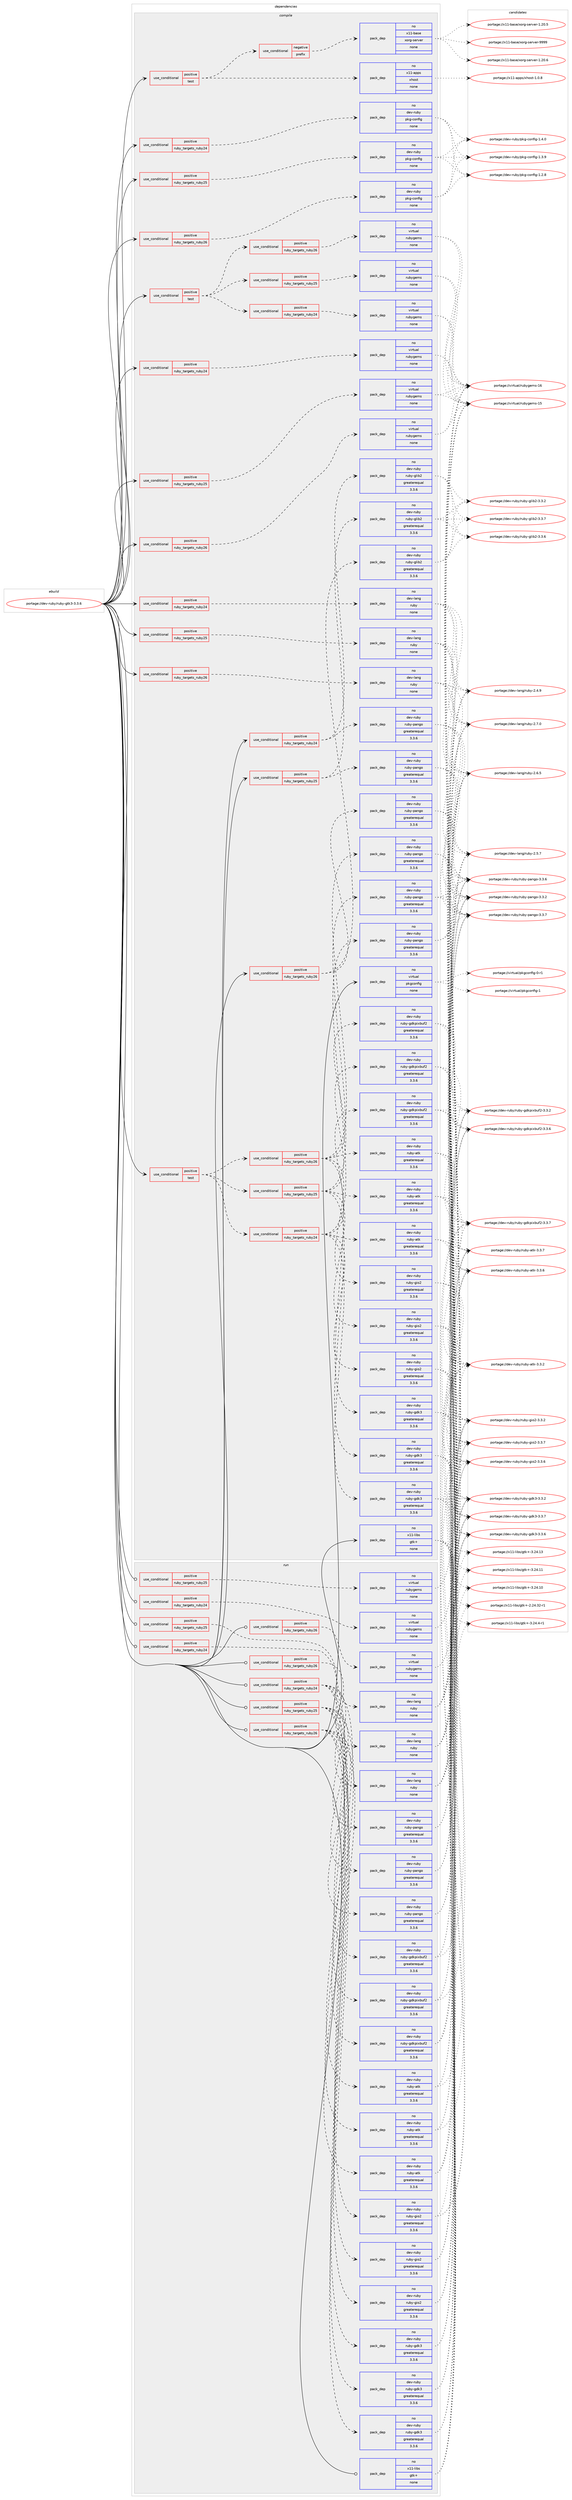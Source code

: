digraph prolog {

# *************
# Graph options
# *************

newrank=true;
concentrate=true;
compound=true;
graph [rankdir=LR,fontname=Helvetica,fontsize=10,ranksep=1.5];#, ranksep=2.5, nodesep=0.2];
edge  [arrowhead=vee];
node  [fontname=Helvetica,fontsize=10];

# **********
# The ebuild
# **********

subgraph cluster_leftcol {
color=gray;
label=<<i>ebuild</i>>;
id [label="portage://dev-ruby/ruby-gtk3-3.3.6", color=red, width=4, href="../dev-ruby/ruby-gtk3-3.3.6.svg"];
}

# ****************
# The dependencies
# ****************

subgraph cluster_midcol {
color=gray;
label=<<i>dependencies</i>>;
subgraph cluster_compile {
fillcolor="#eeeeee";
style=filled;
label=<<i>compile</i>>;
subgraph cond72029 {
dependency325261 [label=<<TABLE BORDER="0" CELLBORDER="1" CELLSPACING="0" CELLPADDING="4"><TR><TD ROWSPAN="3" CELLPADDING="10">use_conditional</TD></TR><TR><TD>positive</TD></TR><TR><TD>ruby_targets_ruby24</TD></TR></TABLE>>, shape=none, color=red];
subgraph pack248485 {
dependency325262 [label=<<TABLE BORDER="0" CELLBORDER="1" CELLSPACING="0" CELLPADDING="4" WIDTH="220"><TR><TD ROWSPAN="6" CELLPADDING="30">pack_dep</TD></TR><TR><TD WIDTH="110">no</TD></TR><TR><TD>dev-lang</TD></TR><TR><TD>ruby</TD></TR><TR><TD>none</TD></TR><TR><TD></TD></TR></TABLE>>, shape=none, color=blue];
}
dependency325261:e -> dependency325262:w [weight=20,style="dashed",arrowhead="vee"];
}
id:e -> dependency325261:w [weight=20,style="solid",arrowhead="vee"];
subgraph cond72030 {
dependency325263 [label=<<TABLE BORDER="0" CELLBORDER="1" CELLSPACING="0" CELLPADDING="4"><TR><TD ROWSPAN="3" CELLPADDING="10">use_conditional</TD></TR><TR><TD>positive</TD></TR><TR><TD>ruby_targets_ruby24</TD></TR></TABLE>>, shape=none, color=red];
subgraph pack248486 {
dependency325264 [label=<<TABLE BORDER="0" CELLBORDER="1" CELLSPACING="0" CELLPADDING="4" WIDTH="220"><TR><TD ROWSPAN="6" CELLPADDING="30">pack_dep</TD></TR><TR><TD WIDTH="110">no</TD></TR><TR><TD>dev-ruby</TD></TR><TR><TD>pkg-config</TD></TR><TR><TD>none</TD></TR><TR><TD></TD></TR></TABLE>>, shape=none, color=blue];
}
dependency325263:e -> dependency325264:w [weight=20,style="dashed",arrowhead="vee"];
}
id:e -> dependency325263:w [weight=20,style="solid",arrowhead="vee"];
subgraph cond72031 {
dependency325265 [label=<<TABLE BORDER="0" CELLBORDER="1" CELLSPACING="0" CELLPADDING="4"><TR><TD ROWSPAN="3" CELLPADDING="10">use_conditional</TD></TR><TR><TD>positive</TD></TR><TR><TD>ruby_targets_ruby24</TD></TR></TABLE>>, shape=none, color=red];
subgraph pack248487 {
dependency325266 [label=<<TABLE BORDER="0" CELLBORDER="1" CELLSPACING="0" CELLPADDING="4" WIDTH="220"><TR><TD ROWSPAN="6" CELLPADDING="30">pack_dep</TD></TR><TR><TD WIDTH="110">no</TD></TR><TR><TD>dev-ruby</TD></TR><TR><TD>ruby-glib2</TD></TR><TR><TD>greaterequal</TD></TR><TR><TD>3.3.6</TD></TR></TABLE>>, shape=none, color=blue];
}
dependency325265:e -> dependency325266:w [weight=20,style="dashed",arrowhead="vee"];
subgraph pack248488 {
dependency325267 [label=<<TABLE BORDER="0" CELLBORDER="1" CELLSPACING="0" CELLPADDING="4" WIDTH="220"><TR><TD ROWSPAN="6" CELLPADDING="30">pack_dep</TD></TR><TR><TD WIDTH="110">no</TD></TR><TR><TD>dev-ruby</TD></TR><TR><TD>ruby-pango</TD></TR><TR><TD>greaterequal</TD></TR><TR><TD>3.3.6</TD></TR></TABLE>>, shape=none, color=blue];
}
dependency325265:e -> dependency325267:w [weight=20,style="dashed",arrowhead="vee"];
}
id:e -> dependency325265:w [weight=20,style="solid",arrowhead="vee"];
subgraph cond72032 {
dependency325268 [label=<<TABLE BORDER="0" CELLBORDER="1" CELLSPACING="0" CELLPADDING="4"><TR><TD ROWSPAN="3" CELLPADDING="10">use_conditional</TD></TR><TR><TD>positive</TD></TR><TR><TD>ruby_targets_ruby24</TD></TR></TABLE>>, shape=none, color=red];
subgraph pack248489 {
dependency325269 [label=<<TABLE BORDER="0" CELLBORDER="1" CELLSPACING="0" CELLPADDING="4" WIDTH="220"><TR><TD ROWSPAN="6" CELLPADDING="30">pack_dep</TD></TR><TR><TD WIDTH="110">no</TD></TR><TR><TD>virtual</TD></TR><TR><TD>rubygems</TD></TR><TR><TD>none</TD></TR><TR><TD></TD></TR></TABLE>>, shape=none, color=blue];
}
dependency325268:e -> dependency325269:w [weight=20,style="dashed",arrowhead="vee"];
}
id:e -> dependency325268:w [weight=20,style="solid",arrowhead="vee"];
subgraph cond72033 {
dependency325270 [label=<<TABLE BORDER="0" CELLBORDER="1" CELLSPACING="0" CELLPADDING="4"><TR><TD ROWSPAN="3" CELLPADDING="10">use_conditional</TD></TR><TR><TD>positive</TD></TR><TR><TD>ruby_targets_ruby25</TD></TR></TABLE>>, shape=none, color=red];
subgraph pack248490 {
dependency325271 [label=<<TABLE BORDER="0" CELLBORDER="1" CELLSPACING="0" CELLPADDING="4" WIDTH="220"><TR><TD ROWSPAN="6" CELLPADDING="30">pack_dep</TD></TR><TR><TD WIDTH="110">no</TD></TR><TR><TD>dev-lang</TD></TR><TR><TD>ruby</TD></TR><TR><TD>none</TD></TR><TR><TD></TD></TR></TABLE>>, shape=none, color=blue];
}
dependency325270:e -> dependency325271:w [weight=20,style="dashed",arrowhead="vee"];
}
id:e -> dependency325270:w [weight=20,style="solid",arrowhead="vee"];
subgraph cond72034 {
dependency325272 [label=<<TABLE BORDER="0" CELLBORDER="1" CELLSPACING="0" CELLPADDING="4"><TR><TD ROWSPAN="3" CELLPADDING="10">use_conditional</TD></TR><TR><TD>positive</TD></TR><TR><TD>ruby_targets_ruby25</TD></TR></TABLE>>, shape=none, color=red];
subgraph pack248491 {
dependency325273 [label=<<TABLE BORDER="0" CELLBORDER="1" CELLSPACING="0" CELLPADDING="4" WIDTH="220"><TR><TD ROWSPAN="6" CELLPADDING="30">pack_dep</TD></TR><TR><TD WIDTH="110">no</TD></TR><TR><TD>dev-ruby</TD></TR><TR><TD>pkg-config</TD></TR><TR><TD>none</TD></TR><TR><TD></TD></TR></TABLE>>, shape=none, color=blue];
}
dependency325272:e -> dependency325273:w [weight=20,style="dashed",arrowhead="vee"];
}
id:e -> dependency325272:w [weight=20,style="solid",arrowhead="vee"];
subgraph cond72035 {
dependency325274 [label=<<TABLE BORDER="0" CELLBORDER="1" CELLSPACING="0" CELLPADDING="4"><TR><TD ROWSPAN="3" CELLPADDING="10">use_conditional</TD></TR><TR><TD>positive</TD></TR><TR><TD>ruby_targets_ruby25</TD></TR></TABLE>>, shape=none, color=red];
subgraph pack248492 {
dependency325275 [label=<<TABLE BORDER="0" CELLBORDER="1" CELLSPACING="0" CELLPADDING="4" WIDTH="220"><TR><TD ROWSPAN="6" CELLPADDING="30">pack_dep</TD></TR><TR><TD WIDTH="110">no</TD></TR><TR><TD>dev-ruby</TD></TR><TR><TD>ruby-glib2</TD></TR><TR><TD>greaterequal</TD></TR><TR><TD>3.3.6</TD></TR></TABLE>>, shape=none, color=blue];
}
dependency325274:e -> dependency325275:w [weight=20,style="dashed",arrowhead="vee"];
subgraph pack248493 {
dependency325276 [label=<<TABLE BORDER="0" CELLBORDER="1" CELLSPACING="0" CELLPADDING="4" WIDTH="220"><TR><TD ROWSPAN="6" CELLPADDING="30">pack_dep</TD></TR><TR><TD WIDTH="110">no</TD></TR><TR><TD>dev-ruby</TD></TR><TR><TD>ruby-pango</TD></TR><TR><TD>greaterequal</TD></TR><TR><TD>3.3.6</TD></TR></TABLE>>, shape=none, color=blue];
}
dependency325274:e -> dependency325276:w [weight=20,style="dashed",arrowhead="vee"];
}
id:e -> dependency325274:w [weight=20,style="solid",arrowhead="vee"];
subgraph cond72036 {
dependency325277 [label=<<TABLE BORDER="0" CELLBORDER="1" CELLSPACING="0" CELLPADDING="4"><TR><TD ROWSPAN="3" CELLPADDING="10">use_conditional</TD></TR><TR><TD>positive</TD></TR><TR><TD>ruby_targets_ruby25</TD></TR></TABLE>>, shape=none, color=red];
subgraph pack248494 {
dependency325278 [label=<<TABLE BORDER="0" CELLBORDER="1" CELLSPACING="0" CELLPADDING="4" WIDTH="220"><TR><TD ROWSPAN="6" CELLPADDING="30">pack_dep</TD></TR><TR><TD WIDTH="110">no</TD></TR><TR><TD>virtual</TD></TR><TR><TD>rubygems</TD></TR><TR><TD>none</TD></TR><TR><TD></TD></TR></TABLE>>, shape=none, color=blue];
}
dependency325277:e -> dependency325278:w [weight=20,style="dashed",arrowhead="vee"];
}
id:e -> dependency325277:w [weight=20,style="solid",arrowhead="vee"];
subgraph cond72037 {
dependency325279 [label=<<TABLE BORDER="0" CELLBORDER="1" CELLSPACING="0" CELLPADDING="4"><TR><TD ROWSPAN="3" CELLPADDING="10">use_conditional</TD></TR><TR><TD>positive</TD></TR><TR><TD>ruby_targets_ruby26</TD></TR></TABLE>>, shape=none, color=red];
subgraph pack248495 {
dependency325280 [label=<<TABLE BORDER="0" CELLBORDER="1" CELLSPACING="0" CELLPADDING="4" WIDTH="220"><TR><TD ROWSPAN="6" CELLPADDING="30">pack_dep</TD></TR><TR><TD WIDTH="110">no</TD></TR><TR><TD>dev-lang</TD></TR><TR><TD>ruby</TD></TR><TR><TD>none</TD></TR><TR><TD></TD></TR></TABLE>>, shape=none, color=blue];
}
dependency325279:e -> dependency325280:w [weight=20,style="dashed",arrowhead="vee"];
}
id:e -> dependency325279:w [weight=20,style="solid",arrowhead="vee"];
subgraph cond72038 {
dependency325281 [label=<<TABLE BORDER="0" CELLBORDER="1" CELLSPACING="0" CELLPADDING="4"><TR><TD ROWSPAN="3" CELLPADDING="10">use_conditional</TD></TR><TR><TD>positive</TD></TR><TR><TD>ruby_targets_ruby26</TD></TR></TABLE>>, shape=none, color=red];
subgraph pack248496 {
dependency325282 [label=<<TABLE BORDER="0" CELLBORDER="1" CELLSPACING="0" CELLPADDING="4" WIDTH="220"><TR><TD ROWSPAN="6" CELLPADDING="30">pack_dep</TD></TR><TR><TD WIDTH="110">no</TD></TR><TR><TD>dev-ruby</TD></TR><TR><TD>pkg-config</TD></TR><TR><TD>none</TD></TR><TR><TD></TD></TR></TABLE>>, shape=none, color=blue];
}
dependency325281:e -> dependency325282:w [weight=20,style="dashed",arrowhead="vee"];
}
id:e -> dependency325281:w [weight=20,style="solid",arrowhead="vee"];
subgraph cond72039 {
dependency325283 [label=<<TABLE BORDER="0" CELLBORDER="1" CELLSPACING="0" CELLPADDING="4"><TR><TD ROWSPAN="3" CELLPADDING="10">use_conditional</TD></TR><TR><TD>positive</TD></TR><TR><TD>ruby_targets_ruby26</TD></TR></TABLE>>, shape=none, color=red];
subgraph pack248497 {
dependency325284 [label=<<TABLE BORDER="0" CELLBORDER="1" CELLSPACING="0" CELLPADDING="4" WIDTH="220"><TR><TD ROWSPAN="6" CELLPADDING="30">pack_dep</TD></TR><TR><TD WIDTH="110">no</TD></TR><TR><TD>dev-ruby</TD></TR><TR><TD>ruby-glib2</TD></TR><TR><TD>greaterequal</TD></TR><TR><TD>3.3.6</TD></TR></TABLE>>, shape=none, color=blue];
}
dependency325283:e -> dependency325284:w [weight=20,style="dashed",arrowhead="vee"];
subgraph pack248498 {
dependency325285 [label=<<TABLE BORDER="0" CELLBORDER="1" CELLSPACING="0" CELLPADDING="4" WIDTH="220"><TR><TD ROWSPAN="6" CELLPADDING="30">pack_dep</TD></TR><TR><TD WIDTH="110">no</TD></TR><TR><TD>dev-ruby</TD></TR><TR><TD>ruby-pango</TD></TR><TR><TD>greaterequal</TD></TR><TR><TD>3.3.6</TD></TR></TABLE>>, shape=none, color=blue];
}
dependency325283:e -> dependency325285:w [weight=20,style="dashed",arrowhead="vee"];
}
id:e -> dependency325283:w [weight=20,style="solid",arrowhead="vee"];
subgraph cond72040 {
dependency325286 [label=<<TABLE BORDER="0" CELLBORDER="1" CELLSPACING="0" CELLPADDING="4"><TR><TD ROWSPAN="3" CELLPADDING="10">use_conditional</TD></TR><TR><TD>positive</TD></TR><TR><TD>ruby_targets_ruby26</TD></TR></TABLE>>, shape=none, color=red];
subgraph pack248499 {
dependency325287 [label=<<TABLE BORDER="0" CELLBORDER="1" CELLSPACING="0" CELLPADDING="4" WIDTH="220"><TR><TD ROWSPAN="6" CELLPADDING="30">pack_dep</TD></TR><TR><TD WIDTH="110">no</TD></TR><TR><TD>virtual</TD></TR><TR><TD>rubygems</TD></TR><TR><TD>none</TD></TR><TR><TD></TD></TR></TABLE>>, shape=none, color=blue];
}
dependency325286:e -> dependency325287:w [weight=20,style="dashed",arrowhead="vee"];
}
id:e -> dependency325286:w [weight=20,style="solid",arrowhead="vee"];
subgraph cond72041 {
dependency325288 [label=<<TABLE BORDER="0" CELLBORDER="1" CELLSPACING="0" CELLPADDING="4"><TR><TD ROWSPAN="3" CELLPADDING="10">use_conditional</TD></TR><TR><TD>positive</TD></TR><TR><TD>test</TD></TR></TABLE>>, shape=none, color=red];
subgraph cond72042 {
dependency325289 [label=<<TABLE BORDER="0" CELLBORDER="1" CELLSPACING="0" CELLPADDING="4"><TR><TD ROWSPAN="3" CELLPADDING="10">use_conditional</TD></TR><TR><TD>negative</TD></TR><TR><TD>prefix</TD></TR></TABLE>>, shape=none, color=red];
subgraph pack248500 {
dependency325290 [label=<<TABLE BORDER="0" CELLBORDER="1" CELLSPACING="0" CELLPADDING="4" WIDTH="220"><TR><TD ROWSPAN="6" CELLPADDING="30">pack_dep</TD></TR><TR><TD WIDTH="110">no</TD></TR><TR><TD>x11-base</TD></TR><TR><TD>xorg-server</TD></TR><TR><TD>none</TD></TR><TR><TD></TD></TR></TABLE>>, shape=none, color=blue];
}
dependency325289:e -> dependency325290:w [weight=20,style="dashed",arrowhead="vee"];
}
dependency325288:e -> dependency325289:w [weight=20,style="dashed",arrowhead="vee"];
subgraph pack248501 {
dependency325291 [label=<<TABLE BORDER="0" CELLBORDER="1" CELLSPACING="0" CELLPADDING="4" WIDTH="220"><TR><TD ROWSPAN="6" CELLPADDING="30">pack_dep</TD></TR><TR><TD WIDTH="110">no</TD></TR><TR><TD>x11-apps</TD></TR><TR><TD>xhost</TD></TR><TR><TD>none</TD></TR><TR><TD></TD></TR></TABLE>>, shape=none, color=blue];
}
dependency325288:e -> dependency325291:w [weight=20,style="dashed",arrowhead="vee"];
}
id:e -> dependency325288:w [weight=20,style="solid",arrowhead="vee"];
subgraph cond72043 {
dependency325292 [label=<<TABLE BORDER="0" CELLBORDER="1" CELLSPACING="0" CELLPADDING="4"><TR><TD ROWSPAN="3" CELLPADDING="10">use_conditional</TD></TR><TR><TD>positive</TD></TR><TR><TD>test</TD></TR></TABLE>>, shape=none, color=red];
subgraph cond72044 {
dependency325293 [label=<<TABLE BORDER="0" CELLBORDER="1" CELLSPACING="0" CELLPADDING="4"><TR><TD ROWSPAN="3" CELLPADDING="10">use_conditional</TD></TR><TR><TD>positive</TD></TR><TR><TD>ruby_targets_ruby24</TD></TR></TABLE>>, shape=none, color=red];
subgraph pack248502 {
dependency325294 [label=<<TABLE BORDER="0" CELLBORDER="1" CELLSPACING="0" CELLPADDING="4" WIDTH="220"><TR><TD ROWSPAN="6" CELLPADDING="30">pack_dep</TD></TR><TR><TD WIDTH="110">no</TD></TR><TR><TD>dev-ruby</TD></TR><TR><TD>ruby-atk</TD></TR><TR><TD>greaterequal</TD></TR><TR><TD>3.3.6</TD></TR></TABLE>>, shape=none, color=blue];
}
dependency325293:e -> dependency325294:w [weight=20,style="dashed",arrowhead="vee"];
subgraph pack248503 {
dependency325295 [label=<<TABLE BORDER="0" CELLBORDER="1" CELLSPACING="0" CELLPADDING="4" WIDTH="220"><TR><TD ROWSPAN="6" CELLPADDING="30">pack_dep</TD></TR><TR><TD WIDTH="110">no</TD></TR><TR><TD>dev-ruby</TD></TR><TR><TD>ruby-gdk3</TD></TR><TR><TD>greaterequal</TD></TR><TR><TD>3.3.6</TD></TR></TABLE>>, shape=none, color=blue];
}
dependency325293:e -> dependency325295:w [weight=20,style="dashed",arrowhead="vee"];
subgraph pack248504 {
dependency325296 [label=<<TABLE BORDER="0" CELLBORDER="1" CELLSPACING="0" CELLPADDING="4" WIDTH="220"><TR><TD ROWSPAN="6" CELLPADDING="30">pack_dep</TD></TR><TR><TD WIDTH="110">no</TD></TR><TR><TD>dev-ruby</TD></TR><TR><TD>ruby-gdkpixbuf2</TD></TR><TR><TD>greaterequal</TD></TR><TR><TD>3.3.6</TD></TR></TABLE>>, shape=none, color=blue];
}
dependency325293:e -> dependency325296:w [weight=20,style="dashed",arrowhead="vee"];
subgraph pack248505 {
dependency325297 [label=<<TABLE BORDER="0" CELLBORDER="1" CELLSPACING="0" CELLPADDING="4" WIDTH="220"><TR><TD ROWSPAN="6" CELLPADDING="30">pack_dep</TD></TR><TR><TD WIDTH="110">no</TD></TR><TR><TD>dev-ruby</TD></TR><TR><TD>ruby-gio2</TD></TR><TR><TD>greaterequal</TD></TR><TR><TD>3.3.6</TD></TR></TABLE>>, shape=none, color=blue];
}
dependency325293:e -> dependency325297:w [weight=20,style="dashed",arrowhead="vee"];
subgraph pack248506 {
dependency325298 [label=<<TABLE BORDER="0" CELLBORDER="1" CELLSPACING="0" CELLPADDING="4" WIDTH="220"><TR><TD ROWSPAN="6" CELLPADDING="30">pack_dep</TD></TR><TR><TD WIDTH="110">no</TD></TR><TR><TD>dev-ruby</TD></TR><TR><TD>ruby-pango</TD></TR><TR><TD>greaterequal</TD></TR><TR><TD>3.3.6</TD></TR></TABLE>>, shape=none, color=blue];
}
dependency325293:e -> dependency325298:w [weight=20,style="dashed",arrowhead="vee"];
}
dependency325292:e -> dependency325293:w [weight=20,style="dashed",arrowhead="vee"];
subgraph cond72045 {
dependency325299 [label=<<TABLE BORDER="0" CELLBORDER="1" CELLSPACING="0" CELLPADDING="4"><TR><TD ROWSPAN="3" CELLPADDING="10">use_conditional</TD></TR><TR><TD>positive</TD></TR><TR><TD>ruby_targets_ruby25</TD></TR></TABLE>>, shape=none, color=red];
subgraph pack248507 {
dependency325300 [label=<<TABLE BORDER="0" CELLBORDER="1" CELLSPACING="0" CELLPADDING="4" WIDTH="220"><TR><TD ROWSPAN="6" CELLPADDING="30">pack_dep</TD></TR><TR><TD WIDTH="110">no</TD></TR><TR><TD>dev-ruby</TD></TR><TR><TD>ruby-atk</TD></TR><TR><TD>greaterequal</TD></TR><TR><TD>3.3.6</TD></TR></TABLE>>, shape=none, color=blue];
}
dependency325299:e -> dependency325300:w [weight=20,style="dashed",arrowhead="vee"];
subgraph pack248508 {
dependency325301 [label=<<TABLE BORDER="0" CELLBORDER="1" CELLSPACING="0" CELLPADDING="4" WIDTH="220"><TR><TD ROWSPAN="6" CELLPADDING="30">pack_dep</TD></TR><TR><TD WIDTH="110">no</TD></TR><TR><TD>dev-ruby</TD></TR><TR><TD>ruby-gdk3</TD></TR><TR><TD>greaterequal</TD></TR><TR><TD>3.3.6</TD></TR></TABLE>>, shape=none, color=blue];
}
dependency325299:e -> dependency325301:w [weight=20,style="dashed",arrowhead="vee"];
subgraph pack248509 {
dependency325302 [label=<<TABLE BORDER="0" CELLBORDER="1" CELLSPACING="0" CELLPADDING="4" WIDTH="220"><TR><TD ROWSPAN="6" CELLPADDING="30">pack_dep</TD></TR><TR><TD WIDTH="110">no</TD></TR><TR><TD>dev-ruby</TD></TR><TR><TD>ruby-gdkpixbuf2</TD></TR><TR><TD>greaterequal</TD></TR><TR><TD>3.3.6</TD></TR></TABLE>>, shape=none, color=blue];
}
dependency325299:e -> dependency325302:w [weight=20,style="dashed",arrowhead="vee"];
subgraph pack248510 {
dependency325303 [label=<<TABLE BORDER="0" CELLBORDER="1" CELLSPACING="0" CELLPADDING="4" WIDTH="220"><TR><TD ROWSPAN="6" CELLPADDING="30">pack_dep</TD></TR><TR><TD WIDTH="110">no</TD></TR><TR><TD>dev-ruby</TD></TR><TR><TD>ruby-gio2</TD></TR><TR><TD>greaterequal</TD></TR><TR><TD>3.3.6</TD></TR></TABLE>>, shape=none, color=blue];
}
dependency325299:e -> dependency325303:w [weight=20,style="dashed",arrowhead="vee"];
subgraph pack248511 {
dependency325304 [label=<<TABLE BORDER="0" CELLBORDER="1" CELLSPACING="0" CELLPADDING="4" WIDTH="220"><TR><TD ROWSPAN="6" CELLPADDING="30">pack_dep</TD></TR><TR><TD WIDTH="110">no</TD></TR><TR><TD>dev-ruby</TD></TR><TR><TD>ruby-pango</TD></TR><TR><TD>greaterequal</TD></TR><TR><TD>3.3.6</TD></TR></TABLE>>, shape=none, color=blue];
}
dependency325299:e -> dependency325304:w [weight=20,style="dashed",arrowhead="vee"];
}
dependency325292:e -> dependency325299:w [weight=20,style="dashed",arrowhead="vee"];
subgraph cond72046 {
dependency325305 [label=<<TABLE BORDER="0" CELLBORDER="1" CELLSPACING="0" CELLPADDING="4"><TR><TD ROWSPAN="3" CELLPADDING="10">use_conditional</TD></TR><TR><TD>positive</TD></TR><TR><TD>ruby_targets_ruby26</TD></TR></TABLE>>, shape=none, color=red];
subgraph pack248512 {
dependency325306 [label=<<TABLE BORDER="0" CELLBORDER="1" CELLSPACING="0" CELLPADDING="4" WIDTH="220"><TR><TD ROWSPAN="6" CELLPADDING="30">pack_dep</TD></TR><TR><TD WIDTH="110">no</TD></TR><TR><TD>dev-ruby</TD></TR><TR><TD>ruby-atk</TD></TR><TR><TD>greaterequal</TD></TR><TR><TD>3.3.6</TD></TR></TABLE>>, shape=none, color=blue];
}
dependency325305:e -> dependency325306:w [weight=20,style="dashed",arrowhead="vee"];
subgraph pack248513 {
dependency325307 [label=<<TABLE BORDER="0" CELLBORDER="1" CELLSPACING="0" CELLPADDING="4" WIDTH="220"><TR><TD ROWSPAN="6" CELLPADDING="30">pack_dep</TD></TR><TR><TD WIDTH="110">no</TD></TR><TR><TD>dev-ruby</TD></TR><TR><TD>ruby-gdk3</TD></TR><TR><TD>greaterequal</TD></TR><TR><TD>3.3.6</TD></TR></TABLE>>, shape=none, color=blue];
}
dependency325305:e -> dependency325307:w [weight=20,style="dashed",arrowhead="vee"];
subgraph pack248514 {
dependency325308 [label=<<TABLE BORDER="0" CELLBORDER="1" CELLSPACING="0" CELLPADDING="4" WIDTH="220"><TR><TD ROWSPAN="6" CELLPADDING="30">pack_dep</TD></TR><TR><TD WIDTH="110">no</TD></TR><TR><TD>dev-ruby</TD></TR><TR><TD>ruby-gdkpixbuf2</TD></TR><TR><TD>greaterequal</TD></TR><TR><TD>3.3.6</TD></TR></TABLE>>, shape=none, color=blue];
}
dependency325305:e -> dependency325308:w [weight=20,style="dashed",arrowhead="vee"];
subgraph pack248515 {
dependency325309 [label=<<TABLE BORDER="0" CELLBORDER="1" CELLSPACING="0" CELLPADDING="4" WIDTH="220"><TR><TD ROWSPAN="6" CELLPADDING="30">pack_dep</TD></TR><TR><TD WIDTH="110">no</TD></TR><TR><TD>dev-ruby</TD></TR><TR><TD>ruby-gio2</TD></TR><TR><TD>greaterequal</TD></TR><TR><TD>3.3.6</TD></TR></TABLE>>, shape=none, color=blue];
}
dependency325305:e -> dependency325309:w [weight=20,style="dashed",arrowhead="vee"];
subgraph pack248516 {
dependency325310 [label=<<TABLE BORDER="0" CELLBORDER="1" CELLSPACING="0" CELLPADDING="4" WIDTH="220"><TR><TD ROWSPAN="6" CELLPADDING="30">pack_dep</TD></TR><TR><TD WIDTH="110">no</TD></TR><TR><TD>dev-ruby</TD></TR><TR><TD>ruby-pango</TD></TR><TR><TD>greaterequal</TD></TR><TR><TD>3.3.6</TD></TR></TABLE>>, shape=none, color=blue];
}
dependency325305:e -> dependency325310:w [weight=20,style="dashed",arrowhead="vee"];
}
dependency325292:e -> dependency325305:w [weight=20,style="dashed",arrowhead="vee"];
}
id:e -> dependency325292:w [weight=20,style="solid",arrowhead="vee"];
subgraph cond72047 {
dependency325311 [label=<<TABLE BORDER="0" CELLBORDER="1" CELLSPACING="0" CELLPADDING="4"><TR><TD ROWSPAN="3" CELLPADDING="10">use_conditional</TD></TR><TR><TD>positive</TD></TR><TR><TD>test</TD></TR></TABLE>>, shape=none, color=red];
subgraph cond72048 {
dependency325312 [label=<<TABLE BORDER="0" CELLBORDER="1" CELLSPACING="0" CELLPADDING="4"><TR><TD ROWSPAN="3" CELLPADDING="10">use_conditional</TD></TR><TR><TD>positive</TD></TR><TR><TD>ruby_targets_ruby24</TD></TR></TABLE>>, shape=none, color=red];
subgraph pack248517 {
dependency325313 [label=<<TABLE BORDER="0" CELLBORDER="1" CELLSPACING="0" CELLPADDING="4" WIDTH="220"><TR><TD ROWSPAN="6" CELLPADDING="30">pack_dep</TD></TR><TR><TD WIDTH="110">no</TD></TR><TR><TD>virtual</TD></TR><TR><TD>rubygems</TD></TR><TR><TD>none</TD></TR><TR><TD></TD></TR></TABLE>>, shape=none, color=blue];
}
dependency325312:e -> dependency325313:w [weight=20,style="dashed",arrowhead="vee"];
}
dependency325311:e -> dependency325312:w [weight=20,style="dashed",arrowhead="vee"];
subgraph cond72049 {
dependency325314 [label=<<TABLE BORDER="0" CELLBORDER="1" CELLSPACING="0" CELLPADDING="4"><TR><TD ROWSPAN="3" CELLPADDING="10">use_conditional</TD></TR><TR><TD>positive</TD></TR><TR><TD>ruby_targets_ruby25</TD></TR></TABLE>>, shape=none, color=red];
subgraph pack248518 {
dependency325315 [label=<<TABLE BORDER="0" CELLBORDER="1" CELLSPACING="0" CELLPADDING="4" WIDTH="220"><TR><TD ROWSPAN="6" CELLPADDING="30">pack_dep</TD></TR><TR><TD WIDTH="110">no</TD></TR><TR><TD>virtual</TD></TR><TR><TD>rubygems</TD></TR><TR><TD>none</TD></TR><TR><TD></TD></TR></TABLE>>, shape=none, color=blue];
}
dependency325314:e -> dependency325315:w [weight=20,style="dashed",arrowhead="vee"];
}
dependency325311:e -> dependency325314:w [weight=20,style="dashed",arrowhead="vee"];
subgraph cond72050 {
dependency325316 [label=<<TABLE BORDER="0" CELLBORDER="1" CELLSPACING="0" CELLPADDING="4"><TR><TD ROWSPAN="3" CELLPADDING="10">use_conditional</TD></TR><TR><TD>positive</TD></TR><TR><TD>ruby_targets_ruby26</TD></TR></TABLE>>, shape=none, color=red];
subgraph pack248519 {
dependency325317 [label=<<TABLE BORDER="0" CELLBORDER="1" CELLSPACING="0" CELLPADDING="4" WIDTH="220"><TR><TD ROWSPAN="6" CELLPADDING="30">pack_dep</TD></TR><TR><TD WIDTH="110">no</TD></TR><TR><TD>virtual</TD></TR><TR><TD>rubygems</TD></TR><TR><TD>none</TD></TR><TR><TD></TD></TR></TABLE>>, shape=none, color=blue];
}
dependency325316:e -> dependency325317:w [weight=20,style="dashed",arrowhead="vee"];
}
dependency325311:e -> dependency325316:w [weight=20,style="dashed",arrowhead="vee"];
}
id:e -> dependency325311:w [weight=20,style="solid",arrowhead="vee"];
subgraph pack248520 {
dependency325318 [label=<<TABLE BORDER="0" CELLBORDER="1" CELLSPACING="0" CELLPADDING="4" WIDTH="220"><TR><TD ROWSPAN="6" CELLPADDING="30">pack_dep</TD></TR><TR><TD WIDTH="110">no</TD></TR><TR><TD>virtual</TD></TR><TR><TD>pkgconfig</TD></TR><TR><TD>none</TD></TR><TR><TD></TD></TR></TABLE>>, shape=none, color=blue];
}
id:e -> dependency325318:w [weight=20,style="solid",arrowhead="vee"];
subgraph pack248521 {
dependency325319 [label=<<TABLE BORDER="0" CELLBORDER="1" CELLSPACING="0" CELLPADDING="4" WIDTH="220"><TR><TD ROWSPAN="6" CELLPADDING="30">pack_dep</TD></TR><TR><TD WIDTH="110">no</TD></TR><TR><TD>x11-libs</TD></TR><TR><TD>gtk+</TD></TR><TR><TD>none</TD></TR><TR><TD></TD></TR></TABLE>>, shape=none, color=blue];
}
id:e -> dependency325319:w [weight=20,style="solid",arrowhead="vee"];
}
subgraph cluster_compileandrun {
fillcolor="#eeeeee";
style=filled;
label=<<i>compile and run</i>>;
}
subgraph cluster_run {
fillcolor="#eeeeee";
style=filled;
label=<<i>run</i>>;
subgraph cond72051 {
dependency325320 [label=<<TABLE BORDER="0" CELLBORDER="1" CELLSPACING="0" CELLPADDING="4"><TR><TD ROWSPAN="3" CELLPADDING="10">use_conditional</TD></TR><TR><TD>positive</TD></TR><TR><TD>ruby_targets_ruby24</TD></TR></TABLE>>, shape=none, color=red];
subgraph pack248522 {
dependency325321 [label=<<TABLE BORDER="0" CELLBORDER="1" CELLSPACING="0" CELLPADDING="4" WIDTH="220"><TR><TD ROWSPAN="6" CELLPADDING="30">pack_dep</TD></TR><TR><TD WIDTH="110">no</TD></TR><TR><TD>dev-lang</TD></TR><TR><TD>ruby</TD></TR><TR><TD>none</TD></TR><TR><TD></TD></TR></TABLE>>, shape=none, color=blue];
}
dependency325320:e -> dependency325321:w [weight=20,style="dashed",arrowhead="vee"];
}
id:e -> dependency325320:w [weight=20,style="solid",arrowhead="odot"];
subgraph cond72052 {
dependency325322 [label=<<TABLE BORDER="0" CELLBORDER="1" CELLSPACING="0" CELLPADDING="4"><TR><TD ROWSPAN="3" CELLPADDING="10">use_conditional</TD></TR><TR><TD>positive</TD></TR><TR><TD>ruby_targets_ruby24</TD></TR></TABLE>>, shape=none, color=red];
subgraph pack248523 {
dependency325323 [label=<<TABLE BORDER="0" CELLBORDER="1" CELLSPACING="0" CELLPADDING="4" WIDTH="220"><TR><TD ROWSPAN="6" CELLPADDING="30">pack_dep</TD></TR><TR><TD WIDTH="110">no</TD></TR><TR><TD>dev-ruby</TD></TR><TR><TD>ruby-atk</TD></TR><TR><TD>greaterequal</TD></TR><TR><TD>3.3.6</TD></TR></TABLE>>, shape=none, color=blue];
}
dependency325322:e -> dependency325323:w [weight=20,style="dashed",arrowhead="vee"];
subgraph pack248524 {
dependency325324 [label=<<TABLE BORDER="0" CELLBORDER="1" CELLSPACING="0" CELLPADDING="4" WIDTH="220"><TR><TD ROWSPAN="6" CELLPADDING="30">pack_dep</TD></TR><TR><TD WIDTH="110">no</TD></TR><TR><TD>dev-ruby</TD></TR><TR><TD>ruby-gdk3</TD></TR><TR><TD>greaterequal</TD></TR><TR><TD>3.3.6</TD></TR></TABLE>>, shape=none, color=blue];
}
dependency325322:e -> dependency325324:w [weight=20,style="dashed",arrowhead="vee"];
subgraph pack248525 {
dependency325325 [label=<<TABLE BORDER="0" CELLBORDER="1" CELLSPACING="0" CELLPADDING="4" WIDTH="220"><TR><TD ROWSPAN="6" CELLPADDING="30">pack_dep</TD></TR><TR><TD WIDTH="110">no</TD></TR><TR><TD>dev-ruby</TD></TR><TR><TD>ruby-gdkpixbuf2</TD></TR><TR><TD>greaterequal</TD></TR><TR><TD>3.3.6</TD></TR></TABLE>>, shape=none, color=blue];
}
dependency325322:e -> dependency325325:w [weight=20,style="dashed",arrowhead="vee"];
subgraph pack248526 {
dependency325326 [label=<<TABLE BORDER="0" CELLBORDER="1" CELLSPACING="0" CELLPADDING="4" WIDTH="220"><TR><TD ROWSPAN="6" CELLPADDING="30">pack_dep</TD></TR><TR><TD WIDTH="110">no</TD></TR><TR><TD>dev-ruby</TD></TR><TR><TD>ruby-gio2</TD></TR><TR><TD>greaterequal</TD></TR><TR><TD>3.3.6</TD></TR></TABLE>>, shape=none, color=blue];
}
dependency325322:e -> dependency325326:w [weight=20,style="dashed",arrowhead="vee"];
subgraph pack248527 {
dependency325327 [label=<<TABLE BORDER="0" CELLBORDER="1" CELLSPACING="0" CELLPADDING="4" WIDTH="220"><TR><TD ROWSPAN="6" CELLPADDING="30">pack_dep</TD></TR><TR><TD WIDTH="110">no</TD></TR><TR><TD>dev-ruby</TD></TR><TR><TD>ruby-pango</TD></TR><TR><TD>greaterequal</TD></TR><TR><TD>3.3.6</TD></TR></TABLE>>, shape=none, color=blue];
}
dependency325322:e -> dependency325327:w [weight=20,style="dashed",arrowhead="vee"];
}
id:e -> dependency325322:w [weight=20,style="solid",arrowhead="odot"];
subgraph cond72053 {
dependency325328 [label=<<TABLE BORDER="0" CELLBORDER="1" CELLSPACING="0" CELLPADDING="4"><TR><TD ROWSPAN="3" CELLPADDING="10">use_conditional</TD></TR><TR><TD>positive</TD></TR><TR><TD>ruby_targets_ruby24</TD></TR></TABLE>>, shape=none, color=red];
subgraph pack248528 {
dependency325329 [label=<<TABLE BORDER="0" CELLBORDER="1" CELLSPACING="0" CELLPADDING="4" WIDTH="220"><TR><TD ROWSPAN="6" CELLPADDING="30">pack_dep</TD></TR><TR><TD WIDTH="110">no</TD></TR><TR><TD>virtual</TD></TR><TR><TD>rubygems</TD></TR><TR><TD>none</TD></TR><TR><TD></TD></TR></TABLE>>, shape=none, color=blue];
}
dependency325328:e -> dependency325329:w [weight=20,style="dashed",arrowhead="vee"];
}
id:e -> dependency325328:w [weight=20,style="solid",arrowhead="odot"];
subgraph cond72054 {
dependency325330 [label=<<TABLE BORDER="0" CELLBORDER="1" CELLSPACING="0" CELLPADDING="4"><TR><TD ROWSPAN="3" CELLPADDING="10">use_conditional</TD></TR><TR><TD>positive</TD></TR><TR><TD>ruby_targets_ruby25</TD></TR></TABLE>>, shape=none, color=red];
subgraph pack248529 {
dependency325331 [label=<<TABLE BORDER="0" CELLBORDER="1" CELLSPACING="0" CELLPADDING="4" WIDTH="220"><TR><TD ROWSPAN="6" CELLPADDING="30">pack_dep</TD></TR><TR><TD WIDTH="110">no</TD></TR><TR><TD>dev-lang</TD></TR><TR><TD>ruby</TD></TR><TR><TD>none</TD></TR><TR><TD></TD></TR></TABLE>>, shape=none, color=blue];
}
dependency325330:e -> dependency325331:w [weight=20,style="dashed",arrowhead="vee"];
}
id:e -> dependency325330:w [weight=20,style="solid",arrowhead="odot"];
subgraph cond72055 {
dependency325332 [label=<<TABLE BORDER="0" CELLBORDER="1" CELLSPACING="0" CELLPADDING="4"><TR><TD ROWSPAN="3" CELLPADDING="10">use_conditional</TD></TR><TR><TD>positive</TD></TR><TR><TD>ruby_targets_ruby25</TD></TR></TABLE>>, shape=none, color=red];
subgraph pack248530 {
dependency325333 [label=<<TABLE BORDER="0" CELLBORDER="1" CELLSPACING="0" CELLPADDING="4" WIDTH="220"><TR><TD ROWSPAN="6" CELLPADDING="30">pack_dep</TD></TR><TR><TD WIDTH="110">no</TD></TR><TR><TD>dev-ruby</TD></TR><TR><TD>ruby-atk</TD></TR><TR><TD>greaterequal</TD></TR><TR><TD>3.3.6</TD></TR></TABLE>>, shape=none, color=blue];
}
dependency325332:e -> dependency325333:w [weight=20,style="dashed",arrowhead="vee"];
subgraph pack248531 {
dependency325334 [label=<<TABLE BORDER="0" CELLBORDER="1" CELLSPACING="0" CELLPADDING="4" WIDTH="220"><TR><TD ROWSPAN="6" CELLPADDING="30">pack_dep</TD></TR><TR><TD WIDTH="110">no</TD></TR><TR><TD>dev-ruby</TD></TR><TR><TD>ruby-gdk3</TD></TR><TR><TD>greaterequal</TD></TR><TR><TD>3.3.6</TD></TR></TABLE>>, shape=none, color=blue];
}
dependency325332:e -> dependency325334:w [weight=20,style="dashed",arrowhead="vee"];
subgraph pack248532 {
dependency325335 [label=<<TABLE BORDER="0" CELLBORDER="1" CELLSPACING="0" CELLPADDING="4" WIDTH="220"><TR><TD ROWSPAN="6" CELLPADDING="30">pack_dep</TD></TR><TR><TD WIDTH="110">no</TD></TR><TR><TD>dev-ruby</TD></TR><TR><TD>ruby-gdkpixbuf2</TD></TR><TR><TD>greaterequal</TD></TR><TR><TD>3.3.6</TD></TR></TABLE>>, shape=none, color=blue];
}
dependency325332:e -> dependency325335:w [weight=20,style="dashed",arrowhead="vee"];
subgraph pack248533 {
dependency325336 [label=<<TABLE BORDER="0" CELLBORDER="1" CELLSPACING="0" CELLPADDING="4" WIDTH="220"><TR><TD ROWSPAN="6" CELLPADDING="30">pack_dep</TD></TR><TR><TD WIDTH="110">no</TD></TR><TR><TD>dev-ruby</TD></TR><TR><TD>ruby-gio2</TD></TR><TR><TD>greaterequal</TD></TR><TR><TD>3.3.6</TD></TR></TABLE>>, shape=none, color=blue];
}
dependency325332:e -> dependency325336:w [weight=20,style="dashed",arrowhead="vee"];
subgraph pack248534 {
dependency325337 [label=<<TABLE BORDER="0" CELLBORDER="1" CELLSPACING="0" CELLPADDING="4" WIDTH="220"><TR><TD ROWSPAN="6" CELLPADDING="30">pack_dep</TD></TR><TR><TD WIDTH="110">no</TD></TR><TR><TD>dev-ruby</TD></TR><TR><TD>ruby-pango</TD></TR><TR><TD>greaterequal</TD></TR><TR><TD>3.3.6</TD></TR></TABLE>>, shape=none, color=blue];
}
dependency325332:e -> dependency325337:w [weight=20,style="dashed",arrowhead="vee"];
}
id:e -> dependency325332:w [weight=20,style="solid",arrowhead="odot"];
subgraph cond72056 {
dependency325338 [label=<<TABLE BORDER="0" CELLBORDER="1" CELLSPACING="0" CELLPADDING="4"><TR><TD ROWSPAN="3" CELLPADDING="10">use_conditional</TD></TR><TR><TD>positive</TD></TR><TR><TD>ruby_targets_ruby25</TD></TR></TABLE>>, shape=none, color=red];
subgraph pack248535 {
dependency325339 [label=<<TABLE BORDER="0" CELLBORDER="1" CELLSPACING="0" CELLPADDING="4" WIDTH="220"><TR><TD ROWSPAN="6" CELLPADDING="30">pack_dep</TD></TR><TR><TD WIDTH="110">no</TD></TR><TR><TD>virtual</TD></TR><TR><TD>rubygems</TD></TR><TR><TD>none</TD></TR><TR><TD></TD></TR></TABLE>>, shape=none, color=blue];
}
dependency325338:e -> dependency325339:w [weight=20,style="dashed",arrowhead="vee"];
}
id:e -> dependency325338:w [weight=20,style="solid",arrowhead="odot"];
subgraph cond72057 {
dependency325340 [label=<<TABLE BORDER="0" CELLBORDER="1" CELLSPACING="0" CELLPADDING="4"><TR><TD ROWSPAN="3" CELLPADDING="10">use_conditional</TD></TR><TR><TD>positive</TD></TR><TR><TD>ruby_targets_ruby26</TD></TR></TABLE>>, shape=none, color=red];
subgraph pack248536 {
dependency325341 [label=<<TABLE BORDER="0" CELLBORDER="1" CELLSPACING="0" CELLPADDING="4" WIDTH="220"><TR><TD ROWSPAN="6" CELLPADDING="30">pack_dep</TD></TR><TR><TD WIDTH="110">no</TD></TR><TR><TD>dev-lang</TD></TR><TR><TD>ruby</TD></TR><TR><TD>none</TD></TR><TR><TD></TD></TR></TABLE>>, shape=none, color=blue];
}
dependency325340:e -> dependency325341:w [weight=20,style="dashed",arrowhead="vee"];
}
id:e -> dependency325340:w [weight=20,style="solid",arrowhead="odot"];
subgraph cond72058 {
dependency325342 [label=<<TABLE BORDER="0" CELLBORDER="1" CELLSPACING="0" CELLPADDING="4"><TR><TD ROWSPAN="3" CELLPADDING="10">use_conditional</TD></TR><TR><TD>positive</TD></TR><TR><TD>ruby_targets_ruby26</TD></TR></TABLE>>, shape=none, color=red];
subgraph pack248537 {
dependency325343 [label=<<TABLE BORDER="0" CELLBORDER="1" CELLSPACING="0" CELLPADDING="4" WIDTH="220"><TR><TD ROWSPAN="6" CELLPADDING="30">pack_dep</TD></TR><TR><TD WIDTH="110">no</TD></TR><TR><TD>dev-ruby</TD></TR><TR><TD>ruby-atk</TD></TR><TR><TD>greaterequal</TD></TR><TR><TD>3.3.6</TD></TR></TABLE>>, shape=none, color=blue];
}
dependency325342:e -> dependency325343:w [weight=20,style="dashed",arrowhead="vee"];
subgraph pack248538 {
dependency325344 [label=<<TABLE BORDER="0" CELLBORDER="1" CELLSPACING="0" CELLPADDING="4" WIDTH="220"><TR><TD ROWSPAN="6" CELLPADDING="30">pack_dep</TD></TR><TR><TD WIDTH="110">no</TD></TR><TR><TD>dev-ruby</TD></TR><TR><TD>ruby-gdk3</TD></TR><TR><TD>greaterequal</TD></TR><TR><TD>3.3.6</TD></TR></TABLE>>, shape=none, color=blue];
}
dependency325342:e -> dependency325344:w [weight=20,style="dashed",arrowhead="vee"];
subgraph pack248539 {
dependency325345 [label=<<TABLE BORDER="0" CELLBORDER="1" CELLSPACING="0" CELLPADDING="4" WIDTH="220"><TR><TD ROWSPAN="6" CELLPADDING="30">pack_dep</TD></TR><TR><TD WIDTH="110">no</TD></TR><TR><TD>dev-ruby</TD></TR><TR><TD>ruby-gdkpixbuf2</TD></TR><TR><TD>greaterequal</TD></TR><TR><TD>3.3.6</TD></TR></TABLE>>, shape=none, color=blue];
}
dependency325342:e -> dependency325345:w [weight=20,style="dashed",arrowhead="vee"];
subgraph pack248540 {
dependency325346 [label=<<TABLE BORDER="0" CELLBORDER="1" CELLSPACING="0" CELLPADDING="4" WIDTH="220"><TR><TD ROWSPAN="6" CELLPADDING="30">pack_dep</TD></TR><TR><TD WIDTH="110">no</TD></TR><TR><TD>dev-ruby</TD></TR><TR><TD>ruby-gio2</TD></TR><TR><TD>greaterequal</TD></TR><TR><TD>3.3.6</TD></TR></TABLE>>, shape=none, color=blue];
}
dependency325342:e -> dependency325346:w [weight=20,style="dashed",arrowhead="vee"];
subgraph pack248541 {
dependency325347 [label=<<TABLE BORDER="0" CELLBORDER="1" CELLSPACING="0" CELLPADDING="4" WIDTH="220"><TR><TD ROWSPAN="6" CELLPADDING="30">pack_dep</TD></TR><TR><TD WIDTH="110">no</TD></TR><TR><TD>dev-ruby</TD></TR><TR><TD>ruby-pango</TD></TR><TR><TD>greaterequal</TD></TR><TR><TD>3.3.6</TD></TR></TABLE>>, shape=none, color=blue];
}
dependency325342:e -> dependency325347:w [weight=20,style="dashed",arrowhead="vee"];
}
id:e -> dependency325342:w [weight=20,style="solid",arrowhead="odot"];
subgraph cond72059 {
dependency325348 [label=<<TABLE BORDER="0" CELLBORDER="1" CELLSPACING="0" CELLPADDING="4"><TR><TD ROWSPAN="3" CELLPADDING="10">use_conditional</TD></TR><TR><TD>positive</TD></TR><TR><TD>ruby_targets_ruby26</TD></TR></TABLE>>, shape=none, color=red];
subgraph pack248542 {
dependency325349 [label=<<TABLE BORDER="0" CELLBORDER="1" CELLSPACING="0" CELLPADDING="4" WIDTH="220"><TR><TD ROWSPAN="6" CELLPADDING="30">pack_dep</TD></TR><TR><TD WIDTH="110">no</TD></TR><TR><TD>virtual</TD></TR><TR><TD>rubygems</TD></TR><TR><TD>none</TD></TR><TR><TD></TD></TR></TABLE>>, shape=none, color=blue];
}
dependency325348:e -> dependency325349:w [weight=20,style="dashed",arrowhead="vee"];
}
id:e -> dependency325348:w [weight=20,style="solid",arrowhead="odot"];
subgraph pack248543 {
dependency325350 [label=<<TABLE BORDER="0" CELLBORDER="1" CELLSPACING="0" CELLPADDING="4" WIDTH="220"><TR><TD ROWSPAN="6" CELLPADDING="30">pack_dep</TD></TR><TR><TD WIDTH="110">no</TD></TR><TR><TD>x11-libs</TD></TR><TR><TD>gtk+</TD></TR><TR><TD>none</TD></TR><TR><TD></TD></TR></TABLE>>, shape=none, color=blue];
}
id:e -> dependency325350:w [weight=20,style="solid",arrowhead="odot"];
}
}

# **************
# The candidates
# **************

subgraph cluster_choices {
rank=same;
color=gray;
label=<<i>candidates</i>>;

subgraph choice248485 {
color=black;
nodesep=1;
choice10010111845108971101034711411798121455046554648 [label="portage://dev-lang/ruby-2.7.0", color=red, width=4,href="../dev-lang/ruby-2.7.0.svg"];
choice10010111845108971101034711411798121455046544653 [label="portage://dev-lang/ruby-2.6.5", color=red, width=4,href="../dev-lang/ruby-2.6.5.svg"];
choice10010111845108971101034711411798121455046534655 [label="portage://dev-lang/ruby-2.5.7", color=red, width=4,href="../dev-lang/ruby-2.5.7.svg"];
choice10010111845108971101034711411798121455046524657 [label="portage://dev-lang/ruby-2.4.9", color=red, width=4,href="../dev-lang/ruby-2.4.9.svg"];
dependency325262:e -> choice10010111845108971101034711411798121455046554648:w [style=dotted,weight="100"];
dependency325262:e -> choice10010111845108971101034711411798121455046544653:w [style=dotted,weight="100"];
dependency325262:e -> choice10010111845108971101034711411798121455046534655:w [style=dotted,weight="100"];
dependency325262:e -> choice10010111845108971101034711411798121455046524657:w [style=dotted,weight="100"];
}
subgraph choice248486 {
color=black;
nodesep=1;
choice1001011184511411798121471121071034599111110102105103454946524648 [label="portage://dev-ruby/pkg-config-1.4.0", color=red, width=4,href="../dev-ruby/pkg-config-1.4.0.svg"];
choice1001011184511411798121471121071034599111110102105103454946514657 [label="portage://dev-ruby/pkg-config-1.3.9", color=red, width=4,href="../dev-ruby/pkg-config-1.3.9.svg"];
choice1001011184511411798121471121071034599111110102105103454946504656 [label="portage://dev-ruby/pkg-config-1.2.8", color=red, width=4,href="../dev-ruby/pkg-config-1.2.8.svg"];
dependency325264:e -> choice1001011184511411798121471121071034599111110102105103454946524648:w [style=dotted,weight="100"];
dependency325264:e -> choice1001011184511411798121471121071034599111110102105103454946514657:w [style=dotted,weight="100"];
dependency325264:e -> choice1001011184511411798121471121071034599111110102105103454946504656:w [style=dotted,weight="100"];
}
subgraph choice248487 {
color=black;
nodesep=1;
choice10010111845114117981214711411798121451031081059850455146514655 [label="portage://dev-ruby/ruby-glib2-3.3.7", color=red, width=4,href="../dev-ruby/ruby-glib2-3.3.7.svg"];
choice10010111845114117981214711411798121451031081059850455146514654 [label="portage://dev-ruby/ruby-glib2-3.3.6", color=red, width=4,href="../dev-ruby/ruby-glib2-3.3.6.svg"];
choice10010111845114117981214711411798121451031081059850455146514650 [label="portage://dev-ruby/ruby-glib2-3.3.2", color=red, width=4,href="../dev-ruby/ruby-glib2-3.3.2.svg"];
dependency325266:e -> choice10010111845114117981214711411798121451031081059850455146514655:w [style=dotted,weight="100"];
dependency325266:e -> choice10010111845114117981214711411798121451031081059850455146514654:w [style=dotted,weight="100"];
dependency325266:e -> choice10010111845114117981214711411798121451031081059850455146514650:w [style=dotted,weight="100"];
}
subgraph choice248488 {
color=black;
nodesep=1;
choice100101118451141179812147114117981214511297110103111455146514655 [label="portage://dev-ruby/ruby-pango-3.3.7", color=red, width=4,href="../dev-ruby/ruby-pango-3.3.7.svg"];
choice100101118451141179812147114117981214511297110103111455146514654 [label="portage://dev-ruby/ruby-pango-3.3.6", color=red, width=4,href="../dev-ruby/ruby-pango-3.3.6.svg"];
choice100101118451141179812147114117981214511297110103111455146514650 [label="portage://dev-ruby/ruby-pango-3.3.2", color=red, width=4,href="../dev-ruby/ruby-pango-3.3.2.svg"];
dependency325267:e -> choice100101118451141179812147114117981214511297110103111455146514655:w [style=dotted,weight="100"];
dependency325267:e -> choice100101118451141179812147114117981214511297110103111455146514654:w [style=dotted,weight="100"];
dependency325267:e -> choice100101118451141179812147114117981214511297110103111455146514650:w [style=dotted,weight="100"];
}
subgraph choice248489 {
color=black;
nodesep=1;
choice118105114116117971084711411798121103101109115454954 [label="portage://virtual/rubygems-16", color=red, width=4,href="../virtual/rubygems-16.svg"];
choice118105114116117971084711411798121103101109115454953 [label="portage://virtual/rubygems-15", color=red, width=4,href="../virtual/rubygems-15.svg"];
dependency325269:e -> choice118105114116117971084711411798121103101109115454954:w [style=dotted,weight="100"];
dependency325269:e -> choice118105114116117971084711411798121103101109115454953:w [style=dotted,weight="100"];
}
subgraph choice248490 {
color=black;
nodesep=1;
choice10010111845108971101034711411798121455046554648 [label="portage://dev-lang/ruby-2.7.0", color=red, width=4,href="../dev-lang/ruby-2.7.0.svg"];
choice10010111845108971101034711411798121455046544653 [label="portage://dev-lang/ruby-2.6.5", color=red, width=4,href="../dev-lang/ruby-2.6.5.svg"];
choice10010111845108971101034711411798121455046534655 [label="portage://dev-lang/ruby-2.5.7", color=red, width=4,href="../dev-lang/ruby-2.5.7.svg"];
choice10010111845108971101034711411798121455046524657 [label="portage://dev-lang/ruby-2.4.9", color=red, width=4,href="../dev-lang/ruby-2.4.9.svg"];
dependency325271:e -> choice10010111845108971101034711411798121455046554648:w [style=dotted,weight="100"];
dependency325271:e -> choice10010111845108971101034711411798121455046544653:w [style=dotted,weight="100"];
dependency325271:e -> choice10010111845108971101034711411798121455046534655:w [style=dotted,weight="100"];
dependency325271:e -> choice10010111845108971101034711411798121455046524657:w [style=dotted,weight="100"];
}
subgraph choice248491 {
color=black;
nodesep=1;
choice1001011184511411798121471121071034599111110102105103454946524648 [label="portage://dev-ruby/pkg-config-1.4.0", color=red, width=4,href="../dev-ruby/pkg-config-1.4.0.svg"];
choice1001011184511411798121471121071034599111110102105103454946514657 [label="portage://dev-ruby/pkg-config-1.3.9", color=red, width=4,href="../dev-ruby/pkg-config-1.3.9.svg"];
choice1001011184511411798121471121071034599111110102105103454946504656 [label="portage://dev-ruby/pkg-config-1.2.8", color=red, width=4,href="../dev-ruby/pkg-config-1.2.8.svg"];
dependency325273:e -> choice1001011184511411798121471121071034599111110102105103454946524648:w [style=dotted,weight="100"];
dependency325273:e -> choice1001011184511411798121471121071034599111110102105103454946514657:w [style=dotted,weight="100"];
dependency325273:e -> choice1001011184511411798121471121071034599111110102105103454946504656:w [style=dotted,weight="100"];
}
subgraph choice248492 {
color=black;
nodesep=1;
choice10010111845114117981214711411798121451031081059850455146514655 [label="portage://dev-ruby/ruby-glib2-3.3.7", color=red, width=4,href="../dev-ruby/ruby-glib2-3.3.7.svg"];
choice10010111845114117981214711411798121451031081059850455146514654 [label="portage://dev-ruby/ruby-glib2-3.3.6", color=red, width=4,href="../dev-ruby/ruby-glib2-3.3.6.svg"];
choice10010111845114117981214711411798121451031081059850455146514650 [label="portage://dev-ruby/ruby-glib2-3.3.2", color=red, width=4,href="../dev-ruby/ruby-glib2-3.3.2.svg"];
dependency325275:e -> choice10010111845114117981214711411798121451031081059850455146514655:w [style=dotted,weight="100"];
dependency325275:e -> choice10010111845114117981214711411798121451031081059850455146514654:w [style=dotted,weight="100"];
dependency325275:e -> choice10010111845114117981214711411798121451031081059850455146514650:w [style=dotted,weight="100"];
}
subgraph choice248493 {
color=black;
nodesep=1;
choice100101118451141179812147114117981214511297110103111455146514655 [label="portage://dev-ruby/ruby-pango-3.3.7", color=red, width=4,href="../dev-ruby/ruby-pango-3.3.7.svg"];
choice100101118451141179812147114117981214511297110103111455146514654 [label="portage://dev-ruby/ruby-pango-3.3.6", color=red, width=4,href="../dev-ruby/ruby-pango-3.3.6.svg"];
choice100101118451141179812147114117981214511297110103111455146514650 [label="portage://dev-ruby/ruby-pango-3.3.2", color=red, width=4,href="../dev-ruby/ruby-pango-3.3.2.svg"];
dependency325276:e -> choice100101118451141179812147114117981214511297110103111455146514655:w [style=dotted,weight="100"];
dependency325276:e -> choice100101118451141179812147114117981214511297110103111455146514654:w [style=dotted,weight="100"];
dependency325276:e -> choice100101118451141179812147114117981214511297110103111455146514650:w [style=dotted,weight="100"];
}
subgraph choice248494 {
color=black;
nodesep=1;
choice118105114116117971084711411798121103101109115454954 [label="portage://virtual/rubygems-16", color=red, width=4,href="../virtual/rubygems-16.svg"];
choice118105114116117971084711411798121103101109115454953 [label="portage://virtual/rubygems-15", color=red, width=4,href="../virtual/rubygems-15.svg"];
dependency325278:e -> choice118105114116117971084711411798121103101109115454954:w [style=dotted,weight="100"];
dependency325278:e -> choice118105114116117971084711411798121103101109115454953:w [style=dotted,weight="100"];
}
subgraph choice248495 {
color=black;
nodesep=1;
choice10010111845108971101034711411798121455046554648 [label="portage://dev-lang/ruby-2.7.0", color=red, width=4,href="../dev-lang/ruby-2.7.0.svg"];
choice10010111845108971101034711411798121455046544653 [label="portage://dev-lang/ruby-2.6.5", color=red, width=4,href="../dev-lang/ruby-2.6.5.svg"];
choice10010111845108971101034711411798121455046534655 [label="portage://dev-lang/ruby-2.5.7", color=red, width=4,href="../dev-lang/ruby-2.5.7.svg"];
choice10010111845108971101034711411798121455046524657 [label="portage://dev-lang/ruby-2.4.9", color=red, width=4,href="../dev-lang/ruby-2.4.9.svg"];
dependency325280:e -> choice10010111845108971101034711411798121455046554648:w [style=dotted,weight="100"];
dependency325280:e -> choice10010111845108971101034711411798121455046544653:w [style=dotted,weight="100"];
dependency325280:e -> choice10010111845108971101034711411798121455046534655:w [style=dotted,weight="100"];
dependency325280:e -> choice10010111845108971101034711411798121455046524657:w [style=dotted,weight="100"];
}
subgraph choice248496 {
color=black;
nodesep=1;
choice1001011184511411798121471121071034599111110102105103454946524648 [label="portage://dev-ruby/pkg-config-1.4.0", color=red, width=4,href="../dev-ruby/pkg-config-1.4.0.svg"];
choice1001011184511411798121471121071034599111110102105103454946514657 [label="portage://dev-ruby/pkg-config-1.3.9", color=red, width=4,href="../dev-ruby/pkg-config-1.3.9.svg"];
choice1001011184511411798121471121071034599111110102105103454946504656 [label="portage://dev-ruby/pkg-config-1.2.8", color=red, width=4,href="../dev-ruby/pkg-config-1.2.8.svg"];
dependency325282:e -> choice1001011184511411798121471121071034599111110102105103454946524648:w [style=dotted,weight="100"];
dependency325282:e -> choice1001011184511411798121471121071034599111110102105103454946514657:w [style=dotted,weight="100"];
dependency325282:e -> choice1001011184511411798121471121071034599111110102105103454946504656:w [style=dotted,weight="100"];
}
subgraph choice248497 {
color=black;
nodesep=1;
choice10010111845114117981214711411798121451031081059850455146514655 [label="portage://dev-ruby/ruby-glib2-3.3.7", color=red, width=4,href="../dev-ruby/ruby-glib2-3.3.7.svg"];
choice10010111845114117981214711411798121451031081059850455146514654 [label="portage://dev-ruby/ruby-glib2-3.3.6", color=red, width=4,href="../dev-ruby/ruby-glib2-3.3.6.svg"];
choice10010111845114117981214711411798121451031081059850455146514650 [label="portage://dev-ruby/ruby-glib2-3.3.2", color=red, width=4,href="../dev-ruby/ruby-glib2-3.3.2.svg"];
dependency325284:e -> choice10010111845114117981214711411798121451031081059850455146514655:w [style=dotted,weight="100"];
dependency325284:e -> choice10010111845114117981214711411798121451031081059850455146514654:w [style=dotted,weight="100"];
dependency325284:e -> choice10010111845114117981214711411798121451031081059850455146514650:w [style=dotted,weight="100"];
}
subgraph choice248498 {
color=black;
nodesep=1;
choice100101118451141179812147114117981214511297110103111455146514655 [label="portage://dev-ruby/ruby-pango-3.3.7", color=red, width=4,href="../dev-ruby/ruby-pango-3.3.7.svg"];
choice100101118451141179812147114117981214511297110103111455146514654 [label="portage://dev-ruby/ruby-pango-3.3.6", color=red, width=4,href="../dev-ruby/ruby-pango-3.3.6.svg"];
choice100101118451141179812147114117981214511297110103111455146514650 [label="portage://dev-ruby/ruby-pango-3.3.2", color=red, width=4,href="../dev-ruby/ruby-pango-3.3.2.svg"];
dependency325285:e -> choice100101118451141179812147114117981214511297110103111455146514655:w [style=dotted,weight="100"];
dependency325285:e -> choice100101118451141179812147114117981214511297110103111455146514654:w [style=dotted,weight="100"];
dependency325285:e -> choice100101118451141179812147114117981214511297110103111455146514650:w [style=dotted,weight="100"];
}
subgraph choice248499 {
color=black;
nodesep=1;
choice118105114116117971084711411798121103101109115454954 [label="portage://virtual/rubygems-16", color=red, width=4,href="../virtual/rubygems-16.svg"];
choice118105114116117971084711411798121103101109115454953 [label="portage://virtual/rubygems-15", color=red, width=4,href="../virtual/rubygems-15.svg"];
dependency325287:e -> choice118105114116117971084711411798121103101109115454954:w [style=dotted,weight="100"];
dependency325287:e -> choice118105114116117971084711411798121103101109115454953:w [style=dotted,weight="100"];
}
subgraph choice248500 {
color=black;
nodesep=1;
choice120494945989711510147120111114103451151011141181011144557575757 [label="portage://x11-base/xorg-server-9999", color=red, width=4,href="../x11-base/xorg-server-9999.svg"];
choice1204949459897115101471201111141034511510111411810111445494650484654 [label="portage://x11-base/xorg-server-1.20.6", color=red, width=4,href="../x11-base/xorg-server-1.20.6.svg"];
choice1204949459897115101471201111141034511510111411810111445494650484653 [label="portage://x11-base/xorg-server-1.20.5", color=red, width=4,href="../x11-base/xorg-server-1.20.5.svg"];
dependency325290:e -> choice120494945989711510147120111114103451151011141181011144557575757:w [style=dotted,weight="100"];
dependency325290:e -> choice1204949459897115101471201111141034511510111411810111445494650484654:w [style=dotted,weight="100"];
dependency325290:e -> choice1204949459897115101471201111141034511510111411810111445494650484653:w [style=dotted,weight="100"];
}
subgraph choice248501 {
color=black;
nodesep=1;
choice1204949459711211211547120104111115116454946484656 [label="portage://x11-apps/xhost-1.0.8", color=red, width=4,href="../x11-apps/xhost-1.0.8.svg"];
dependency325291:e -> choice1204949459711211211547120104111115116454946484656:w [style=dotted,weight="100"];
}
subgraph choice248502 {
color=black;
nodesep=1;
choice100101118451141179812147114117981214597116107455146514655 [label="portage://dev-ruby/ruby-atk-3.3.7", color=red, width=4,href="../dev-ruby/ruby-atk-3.3.7.svg"];
choice100101118451141179812147114117981214597116107455146514654 [label="portage://dev-ruby/ruby-atk-3.3.6", color=red, width=4,href="../dev-ruby/ruby-atk-3.3.6.svg"];
choice100101118451141179812147114117981214597116107455146514650 [label="portage://dev-ruby/ruby-atk-3.3.2", color=red, width=4,href="../dev-ruby/ruby-atk-3.3.2.svg"];
dependency325294:e -> choice100101118451141179812147114117981214597116107455146514655:w [style=dotted,weight="100"];
dependency325294:e -> choice100101118451141179812147114117981214597116107455146514654:w [style=dotted,weight="100"];
dependency325294:e -> choice100101118451141179812147114117981214597116107455146514650:w [style=dotted,weight="100"];
}
subgraph choice248503 {
color=black;
nodesep=1;
choice100101118451141179812147114117981214510310010751455146514655 [label="portage://dev-ruby/ruby-gdk3-3.3.7", color=red, width=4,href="../dev-ruby/ruby-gdk3-3.3.7.svg"];
choice100101118451141179812147114117981214510310010751455146514654 [label="portage://dev-ruby/ruby-gdk3-3.3.6", color=red, width=4,href="../dev-ruby/ruby-gdk3-3.3.6.svg"];
choice100101118451141179812147114117981214510310010751455146514650 [label="portage://dev-ruby/ruby-gdk3-3.3.2", color=red, width=4,href="../dev-ruby/ruby-gdk3-3.3.2.svg"];
dependency325295:e -> choice100101118451141179812147114117981214510310010751455146514655:w [style=dotted,weight="100"];
dependency325295:e -> choice100101118451141179812147114117981214510310010751455146514654:w [style=dotted,weight="100"];
dependency325295:e -> choice100101118451141179812147114117981214510310010751455146514650:w [style=dotted,weight="100"];
}
subgraph choice248504 {
color=black;
nodesep=1;
choice10010111845114117981214711411798121451031001071121051209811710250455146514655 [label="portage://dev-ruby/ruby-gdkpixbuf2-3.3.7", color=red, width=4,href="../dev-ruby/ruby-gdkpixbuf2-3.3.7.svg"];
choice10010111845114117981214711411798121451031001071121051209811710250455146514654 [label="portage://dev-ruby/ruby-gdkpixbuf2-3.3.6", color=red, width=4,href="../dev-ruby/ruby-gdkpixbuf2-3.3.6.svg"];
choice10010111845114117981214711411798121451031001071121051209811710250455146514650 [label="portage://dev-ruby/ruby-gdkpixbuf2-3.3.2", color=red, width=4,href="../dev-ruby/ruby-gdkpixbuf2-3.3.2.svg"];
dependency325296:e -> choice10010111845114117981214711411798121451031001071121051209811710250455146514655:w [style=dotted,weight="100"];
dependency325296:e -> choice10010111845114117981214711411798121451031001071121051209811710250455146514654:w [style=dotted,weight="100"];
dependency325296:e -> choice10010111845114117981214711411798121451031001071121051209811710250455146514650:w [style=dotted,weight="100"];
}
subgraph choice248505 {
color=black;
nodesep=1;
choice100101118451141179812147114117981214510310511150455146514655 [label="portage://dev-ruby/ruby-gio2-3.3.7", color=red, width=4,href="../dev-ruby/ruby-gio2-3.3.7.svg"];
choice100101118451141179812147114117981214510310511150455146514654 [label="portage://dev-ruby/ruby-gio2-3.3.6", color=red, width=4,href="../dev-ruby/ruby-gio2-3.3.6.svg"];
choice100101118451141179812147114117981214510310511150455146514650 [label="portage://dev-ruby/ruby-gio2-3.3.2", color=red, width=4,href="../dev-ruby/ruby-gio2-3.3.2.svg"];
dependency325297:e -> choice100101118451141179812147114117981214510310511150455146514655:w [style=dotted,weight="100"];
dependency325297:e -> choice100101118451141179812147114117981214510310511150455146514654:w [style=dotted,weight="100"];
dependency325297:e -> choice100101118451141179812147114117981214510310511150455146514650:w [style=dotted,weight="100"];
}
subgraph choice248506 {
color=black;
nodesep=1;
choice100101118451141179812147114117981214511297110103111455146514655 [label="portage://dev-ruby/ruby-pango-3.3.7", color=red, width=4,href="../dev-ruby/ruby-pango-3.3.7.svg"];
choice100101118451141179812147114117981214511297110103111455146514654 [label="portage://dev-ruby/ruby-pango-3.3.6", color=red, width=4,href="../dev-ruby/ruby-pango-3.3.6.svg"];
choice100101118451141179812147114117981214511297110103111455146514650 [label="portage://dev-ruby/ruby-pango-3.3.2", color=red, width=4,href="../dev-ruby/ruby-pango-3.3.2.svg"];
dependency325298:e -> choice100101118451141179812147114117981214511297110103111455146514655:w [style=dotted,weight="100"];
dependency325298:e -> choice100101118451141179812147114117981214511297110103111455146514654:w [style=dotted,weight="100"];
dependency325298:e -> choice100101118451141179812147114117981214511297110103111455146514650:w [style=dotted,weight="100"];
}
subgraph choice248507 {
color=black;
nodesep=1;
choice100101118451141179812147114117981214597116107455146514655 [label="portage://dev-ruby/ruby-atk-3.3.7", color=red, width=4,href="../dev-ruby/ruby-atk-3.3.7.svg"];
choice100101118451141179812147114117981214597116107455146514654 [label="portage://dev-ruby/ruby-atk-3.3.6", color=red, width=4,href="../dev-ruby/ruby-atk-3.3.6.svg"];
choice100101118451141179812147114117981214597116107455146514650 [label="portage://dev-ruby/ruby-atk-3.3.2", color=red, width=4,href="../dev-ruby/ruby-atk-3.3.2.svg"];
dependency325300:e -> choice100101118451141179812147114117981214597116107455146514655:w [style=dotted,weight="100"];
dependency325300:e -> choice100101118451141179812147114117981214597116107455146514654:w [style=dotted,weight="100"];
dependency325300:e -> choice100101118451141179812147114117981214597116107455146514650:w [style=dotted,weight="100"];
}
subgraph choice248508 {
color=black;
nodesep=1;
choice100101118451141179812147114117981214510310010751455146514655 [label="portage://dev-ruby/ruby-gdk3-3.3.7", color=red, width=4,href="../dev-ruby/ruby-gdk3-3.3.7.svg"];
choice100101118451141179812147114117981214510310010751455146514654 [label="portage://dev-ruby/ruby-gdk3-3.3.6", color=red, width=4,href="../dev-ruby/ruby-gdk3-3.3.6.svg"];
choice100101118451141179812147114117981214510310010751455146514650 [label="portage://dev-ruby/ruby-gdk3-3.3.2", color=red, width=4,href="../dev-ruby/ruby-gdk3-3.3.2.svg"];
dependency325301:e -> choice100101118451141179812147114117981214510310010751455146514655:w [style=dotted,weight="100"];
dependency325301:e -> choice100101118451141179812147114117981214510310010751455146514654:w [style=dotted,weight="100"];
dependency325301:e -> choice100101118451141179812147114117981214510310010751455146514650:w [style=dotted,weight="100"];
}
subgraph choice248509 {
color=black;
nodesep=1;
choice10010111845114117981214711411798121451031001071121051209811710250455146514655 [label="portage://dev-ruby/ruby-gdkpixbuf2-3.3.7", color=red, width=4,href="../dev-ruby/ruby-gdkpixbuf2-3.3.7.svg"];
choice10010111845114117981214711411798121451031001071121051209811710250455146514654 [label="portage://dev-ruby/ruby-gdkpixbuf2-3.3.6", color=red, width=4,href="../dev-ruby/ruby-gdkpixbuf2-3.3.6.svg"];
choice10010111845114117981214711411798121451031001071121051209811710250455146514650 [label="portage://dev-ruby/ruby-gdkpixbuf2-3.3.2", color=red, width=4,href="../dev-ruby/ruby-gdkpixbuf2-3.3.2.svg"];
dependency325302:e -> choice10010111845114117981214711411798121451031001071121051209811710250455146514655:w [style=dotted,weight="100"];
dependency325302:e -> choice10010111845114117981214711411798121451031001071121051209811710250455146514654:w [style=dotted,weight="100"];
dependency325302:e -> choice10010111845114117981214711411798121451031001071121051209811710250455146514650:w [style=dotted,weight="100"];
}
subgraph choice248510 {
color=black;
nodesep=1;
choice100101118451141179812147114117981214510310511150455146514655 [label="portage://dev-ruby/ruby-gio2-3.3.7", color=red, width=4,href="../dev-ruby/ruby-gio2-3.3.7.svg"];
choice100101118451141179812147114117981214510310511150455146514654 [label="portage://dev-ruby/ruby-gio2-3.3.6", color=red, width=4,href="../dev-ruby/ruby-gio2-3.3.6.svg"];
choice100101118451141179812147114117981214510310511150455146514650 [label="portage://dev-ruby/ruby-gio2-3.3.2", color=red, width=4,href="../dev-ruby/ruby-gio2-3.3.2.svg"];
dependency325303:e -> choice100101118451141179812147114117981214510310511150455146514655:w [style=dotted,weight="100"];
dependency325303:e -> choice100101118451141179812147114117981214510310511150455146514654:w [style=dotted,weight="100"];
dependency325303:e -> choice100101118451141179812147114117981214510310511150455146514650:w [style=dotted,weight="100"];
}
subgraph choice248511 {
color=black;
nodesep=1;
choice100101118451141179812147114117981214511297110103111455146514655 [label="portage://dev-ruby/ruby-pango-3.3.7", color=red, width=4,href="../dev-ruby/ruby-pango-3.3.7.svg"];
choice100101118451141179812147114117981214511297110103111455146514654 [label="portage://dev-ruby/ruby-pango-3.3.6", color=red, width=4,href="../dev-ruby/ruby-pango-3.3.6.svg"];
choice100101118451141179812147114117981214511297110103111455146514650 [label="portage://dev-ruby/ruby-pango-3.3.2", color=red, width=4,href="../dev-ruby/ruby-pango-3.3.2.svg"];
dependency325304:e -> choice100101118451141179812147114117981214511297110103111455146514655:w [style=dotted,weight="100"];
dependency325304:e -> choice100101118451141179812147114117981214511297110103111455146514654:w [style=dotted,weight="100"];
dependency325304:e -> choice100101118451141179812147114117981214511297110103111455146514650:w [style=dotted,weight="100"];
}
subgraph choice248512 {
color=black;
nodesep=1;
choice100101118451141179812147114117981214597116107455146514655 [label="portage://dev-ruby/ruby-atk-3.3.7", color=red, width=4,href="../dev-ruby/ruby-atk-3.3.7.svg"];
choice100101118451141179812147114117981214597116107455146514654 [label="portage://dev-ruby/ruby-atk-3.3.6", color=red, width=4,href="../dev-ruby/ruby-atk-3.3.6.svg"];
choice100101118451141179812147114117981214597116107455146514650 [label="portage://dev-ruby/ruby-atk-3.3.2", color=red, width=4,href="../dev-ruby/ruby-atk-3.3.2.svg"];
dependency325306:e -> choice100101118451141179812147114117981214597116107455146514655:w [style=dotted,weight="100"];
dependency325306:e -> choice100101118451141179812147114117981214597116107455146514654:w [style=dotted,weight="100"];
dependency325306:e -> choice100101118451141179812147114117981214597116107455146514650:w [style=dotted,weight="100"];
}
subgraph choice248513 {
color=black;
nodesep=1;
choice100101118451141179812147114117981214510310010751455146514655 [label="portage://dev-ruby/ruby-gdk3-3.3.7", color=red, width=4,href="../dev-ruby/ruby-gdk3-3.3.7.svg"];
choice100101118451141179812147114117981214510310010751455146514654 [label="portage://dev-ruby/ruby-gdk3-3.3.6", color=red, width=4,href="../dev-ruby/ruby-gdk3-3.3.6.svg"];
choice100101118451141179812147114117981214510310010751455146514650 [label="portage://dev-ruby/ruby-gdk3-3.3.2", color=red, width=4,href="../dev-ruby/ruby-gdk3-3.3.2.svg"];
dependency325307:e -> choice100101118451141179812147114117981214510310010751455146514655:w [style=dotted,weight="100"];
dependency325307:e -> choice100101118451141179812147114117981214510310010751455146514654:w [style=dotted,weight="100"];
dependency325307:e -> choice100101118451141179812147114117981214510310010751455146514650:w [style=dotted,weight="100"];
}
subgraph choice248514 {
color=black;
nodesep=1;
choice10010111845114117981214711411798121451031001071121051209811710250455146514655 [label="portage://dev-ruby/ruby-gdkpixbuf2-3.3.7", color=red, width=4,href="../dev-ruby/ruby-gdkpixbuf2-3.3.7.svg"];
choice10010111845114117981214711411798121451031001071121051209811710250455146514654 [label="portage://dev-ruby/ruby-gdkpixbuf2-3.3.6", color=red, width=4,href="../dev-ruby/ruby-gdkpixbuf2-3.3.6.svg"];
choice10010111845114117981214711411798121451031001071121051209811710250455146514650 [label="portage://dev-ruby/ruby-gdkpixbuf2-3.3.2", color=red, width=4,href="../dev-ruby/ruby-gdkpixbuf2-3.3.2.svg"];
dependency325308:e -> choice10010111845114117981214711411798121451031001071121051209811710250455146514655:w [style=dotted,weight="100"];
dependency325308:e -> choice10010111845114117981214711411798121451031001071121051209811710250455146514654:w [style=dotted,weight="100"];
dependency325308:e -> choice10010111845114117981214711411798121451031001071121051209811710250455146514650:w [style=dotted,weight="100"];
}
subgraph choice248515 {
color=black;
nodesep=1;
choice100101118451141179812147114117981214510310511150455146514655 [label="portage://dev-ruby/ruby-gio2-3.3.7", color=red, width=4,href="../dev-ruby/ruby-gio2-3.3.7.svg"];
choice100101118451141179812147114117981214510310511150455146514654 [label="portage://dev-ruby/ruby-gio2-3.3.6", color=red, width=4,href="../dev-ruby/ruby-gio2-3.3.6.svg"];
choice100101118451141179812147114117981214510310511150455146514650 [label="portage://dev-ruby/ruby-gio2-3.3.2", color=red, width=4,href="../dev-ruby/ruby-gio2-3.3.2.svg"];
dependency325309:e -> choice100101118451141179812147114117981214510310511150455146514655:w [style=dotted,weight="100"];
dependency325309:e -> choice100101118451141179812147114117981214510310511150455146514654:w [style=dotted,weight="100"];
dependency325309:e -> choice100101118451141179812147114117981214510310511150455146514650:w [style=dotted,weight="100"];
}
subgraph choice248516 {
color=black;
nodesep=1;
choice100101118451141179812147114117981214511297110103111455146514655 [label="portage://dev-ruby/ruby-pango-3.3.7", color=red, width=4,href="../dev-ruby/ruby-pango-3.3.7.svg"];
choice100101118451141179812147114117981214511297110103111455146514654 [label="portage://dev-ruby/ruby-pango-3.3.6", color=red, width=4,href="../dev-ruby/ruby-pango-3.3.6.svg"];
choice100101118451141179812147114117981214511297110103111455146514650 [label="portage://dev-ruby/ruby-pango-3.3.2", color=red, width=4,href="../dev-ruby/ruby-pango-3.3.2.svg"];
dependency325310:e -> choice100101118451141179812147114117981214511297110103111455146514655:w [style=dotted,weight="100"];
dependency325310:e -> choice100101118451141179812147114117981214511297110103111455146514654:w [style=dotted,weight="100"];
dependency325310:e -> choice100101118451141179812147114117981214511297110103111455146514650:w [style=dotted,weight="100"];
}
subgraph choice248517 {
color=black;
nodesep=1;
choice118105114116117971084711411798121103101109115454954 [label="portage://virtual/rubygems-16", color=red, width=4,href="../virtual/rubygems-16.svg"];
choice118105114116117971084711411798121103101109115454953 [label="portage://virtual/rubygems-15", color=red, width=4,href="../virtual/rubygems-15.svg"];
dependency325313:e -> choice118105114116117971084711411798121103101109115454954:w [style=dotted,weight="100"];
dependency325313:e -> choice118105114116117971084711411798121103101109115454953:w [style=dotted,weight="100"];
}
subgraph choice248518 {
color=black;
nodesep=1;
choice118105114116117971084711411798121103101109115454954 [label="portage://virtual/rubygems-16", color=red, width=4,href="../virtual/rubygems-16.svg"];
choice118105114116117971084711411798121103101109115454953 [label="portage://virtual/rubygems-15", color=red, width=4,href="../virtual/rubygems-15.svg"];
dependency325315:e -> choice118105114116117971084711411798121103101109115454954:w [style=dotted,weight="100"];
dependency325315:e -> choice118105114116117971084711411798121103101109115454953:w [style=dotted,weight="100"];
}
subgraph choice248519 {
color=black;
nodesep=1;
choice118105114116117971084711411798121103101109115454954 [label="portage://virtual/rubygems-16", color=red, width=4,href="../virtual/rubygems-16.svg"];
choice118105114116117971084711411798121103101109115454953 [label="portage://virtual/rubygems-15", color=red, width=4,href="../virtual/rubygems-15.svg"];
dependency325317:e -> choice118105114116117971084711411798121103101109115454954:w [style=dotted,weight="100"];
dependency325317:e -> choice118105114116117971084711411798121103101109115454953:w [style=dotted,weight="100"];
}
subgraph choice248520 {
color=black;
nodesep=1;
choice1181051141161179710847112107103991111101021051034549 [label="portage://virtual/pkgconfig-1", color=red, width=4,href="../virtual/pkgconfig-1.svg"];
choice11810511411611797108471121071039911111010210510345484511449 [label="portage://virtual/pkgconfig-0-r1", color=red, width=4,href="../virtual/pkgconfig-0-r1.svg"];
dependency325318:e -> choice1181051141161179710847112107103991111101021051034549:w [style=dotted,weight="100"];
dependency325318:e -> choice11810511411611797108471121071039911111010210510345484511449:w [style=dotted,weight="100"];
}
subgraph choice248521 {
color=black;
nodesep=1;
choice120494945108105981154710311610743455146505246524511449 [label="portage://x11-libs/gtk+-3.24.4-r1", color=red, width=4,href="../x11-libs/gtk+-3.24.4-r1.svg"];
choice1204949451081059811547103116107434551465052464951 [label="portage://x11-libs/gtk+-3.24.13", color=red, width=4,href="../x11-libs/gtk+-3.24.13.svg"];
choice1204949451081059811547103116107434551465052464949 [label="portage://x11-libs/gtk+-3.24.11", color=red, width=4,href="../x11-libs/gtk+-3.24.11.svg"];
choice1204949451081059811547103116107434551465052464948 [label="portage://x11-libs/gtk+-3.24.10", color=red, width=4,href="../x11-libs/gtk+-3.24.10.svg"];
choice12049494510810598115471031161074345504650524651504511449 [label="portage://x11-libs/gtk+-2.24.32-r1", color=red, width=4,href="../x11-libs/gtk+-2.24.32-r1.svg"];
dependency325319:e -> choice120494945108105981154710311610743455146505246524511449:w [style=dotted,weight="100"];
dependency325319:e -> choice1204949451081059811547103116107434551465052464951:w [style=dotted,weight="100"];
dependency325319:e -> choice1204949451081059811547103116107434551465052464949:w [style=dotted,weight="100"];
dependency325319:e -> choice1204949451081059811547103116107434551465052464948:w [style=dotted,weight="100"];
dependency325319:e -> choice12049494510810598115471031161074345504650524651504511449:w [style=dotted,weight="100"];
}
subgraph choice248522 {
color=black;
nodesep=1;
choice10010111845108971101034711411798121455046554648 [label="portage://dev-lang/ruby-2.7.0", color=red, width=4,href="../dev-lang/ruby-2.7.0.svg"];
choice10010111845108971101034711411798121455046544653 [label="portage://dev-lang/ruby-2.6.5", color=red, width=4,href="../dev-lang/ruby-2.6.5.svg"];
choice10010111845108971101034711411798121455046534655 [label="portage://dev-lang/ruby-2.5.7", color=red, width=4,href="../dev-lang/ruby-2.5.7.svg"];
choice10010111845108971101034711411798121455046524657 [label="portage://dev-lang/ruby-2.4.9", color=red, width=4,href="../dev-lang/ruby-2.4.9.svg"];
dependency325321:e -> choice10010111845108971101034711411798121455046554648:w [style=dotted,weight="100"];
dependency325321:e -> choice10010111845108971101034711411798121455046544653:w [style=dotted,weight="100"];
dependency325321:e -> choice10010111845108971101034711411798121455046534655:w [style=dotted,weight="100"];
dependency325321:e -> choice10010111845108971101034711411798121455046524657:w [style=dotted,weight="100"];
}
subgraph choice248523 {
color=black;
nodesep=1;
choice100101118451141179812147114117981214597116107455146514655 [label="portage://dev-ruby/ruby-atk-3.3.7", color=red, width=4,href="../dev-ruby/ruby-atk-3.3.7.svg"];
choice100101118451141179812147114117981214597116107455146514654 [label="portage://dev-ruby/ruby-atk-3.3.6", color=red, width=4,href="../dev-ruby/ruby-atk-3.3.6.svg"];
choice100101118451141179812147114117981214597116107455146514650 [label="portage://dev-ruby/ruby-atk-3.3.2", color=red, width=4,href="../dev-ruby/ruby-atk-3.3.2.svg"];
dependency325323:e -> choice100101118451141179812147114117981214597116107455146514655:w [style=dotted,weight="100"];
dependency325323:e -> choice100101118451141179812147114117981214597116107455146514654:w [style=dotted,weight="100"];
dependency325323:e -> choice100101118451141179812147114117981214597116107455146514650:w [style=dotted,weight="100"];
}
subgraph choice248524 {
color=black;
nodesep=1;
choice100101118451141179812147114117981214510310010751455146514655 [label="portage://dev-ruby/ruby-gdk3-3.3.7", color=red, width=4,href="../dev-ruby/ruby-gdk3-3.3.7.svg"];
choice100101118451141179812147114117981214510310010751455146514654 [label="portage://dev-ruby/ruby-gdk3-3.3.6", color=red, width=4,href="../dev-ruby/ruby-gdk3-3.3.6.svg"];
choice100101118451141179812147114117981214510310010751455146514650 [label="portage://dev-ruby/ruby-gdk3-3.3.2", color=red, width=4,href="../dev-ruby/ruby-gdk3-3.3.2.svg"];
dependency325324:e -> choice100101118451141179812147114117981214510310010751455146514655:w [style=dotted,weight="100"];
dependency325324:e -> choice100101118451141179812147114117981214510310010751455146514654:w [style=dotted,weight="100"];
dependency325324:e -> choice100101118451141179812147114117981214510310010751455146514650:w [style=dotted,weight="100"];
}
subgraph choice248525 {
color=black;
nodesep=1;
choice10010111845114117981214711411798121451031001071121051209811710250455146514655 [label="portage://dev-ruby/ruby-gdkpixbuf2-3.3.7", color=red, width=4,href="../dev-ruby/ruby-gdkpixbuf2-3.3.7.svg"];
choice10010111845114117981214711411798121451031001071121051209811710250455146514654 [label="portage://dev-ruby/ruby-gdkpixbuf2-3.3.6", color=red, width=4,href="../dev-ruby/ruby-gdkpixbuf2-3.3.6.svg"];
choice10010111845114117981214711411798121451031001071121051209811710250455146514650 [label="portage://dev-ruby/ruby-gdkpixbuf2-3.3.2", color=red, width=4,href="../dev-ruby/ruby-gdkpixbuf2-3.3.2.svg"];
dependency325325:e -> choice10010111845114117981214711411798121451031001071121051209811710250455146514655:w [style=dotted,weight="100"];
dependency325325:e -> choice10010111845114117981214711411798121451031001071121051209811710250455146514654:w [style=dotted,weight="100"];
dependency325325:e -> choice10010111845114117981214711411798121451031001071121051209811710250455146514650:w [style=dotted,weight="100"];
}
subgraph choice248526 {
color=black;
nodesep=1;
choice100101118451141179812147114117981214510310511150455146514655 [label="portage://dev-ruby/ruby-gio2-3.3.7", color=red, width=4,href="../dev-ruby/ruby-gio2-3.3.7.svg"];
choice100101118451141179812147114117981214510310511150455146514654 [label="portage://dev-ruby/ruby-gio2-3.3.6", color=red, width=4,href="../dev-ruby/ruby-gio2-3.3.6.svg"];
choice100101118451141179812147114117981214510310511150455146514650 [label="portage://dev-ruby/ruby-gio2-3.3.2", color=red, width=4,href="../dev-ruby/ruby-gio2-3.3.2.svg"];
dependency325326:e -> choice100101118451141179812147114117981214510310511150455146514655:w [style=dotted,weight="100"];
dependency325326:e -> choice100101118451141179812147114117981214510310511150455146514654:w [style=dotted,weight="100"];
dependency325326:e -> choice100101118451141179812147114117981214510310511150455146514650:w [style=dotted,weight="100"];
}
subgraph choice248527 {
color=black;
nodesep=1;
choice100101118451141179812147114117981214511297110103111455146514655 [label="portage://dev-ruby/ruby-pango-3.3.7", color=red, width=4,href="../dev-ruby/ruby-pango-3.3.7.svg"];
choice100101118451141179812147114117981214511297110103111455146514654 [label="portage://dev-ruby/ruby-pango-3.3.6", color=red, width=4,href="../dev-ruby/ruby-pango-3.3.6.svg"];
choice100101118451141179812147114117981214511297110103111455146514650 [label="portage://dev-ruby/ruby-pango-3.3.2", color=red, width=4,href="../dev-ruby/ruby-pango-3.3.2.svg"];
dependency325327:e -> choice100101118451141179812147114117981214511297110103111455146514655:w [style=dotted,weight="100"];
dependency325327:e -> choice100101118451141179812147114117981214511297110103111455146514654:w [style=dotted,weight="100"];
dependency325327:e -> choice100101118451141179812147114117981214511297110103111455146514650:w [style=dotted,weight="100"];
}
subgraph choice248528 {
color=black;
nodesep=1;
choice118105114116117971084711411798121103101109115454954 [label="portage://virtual/rubygems-16", color=red, width=4,href="../virtual/rubygems-16.svg"];
choice118105114116117971084711411798121103101109115454953 [label="portage://virtual/rubygems-15", color=red, width=4,href="../virtual/rubygems-15.svg"];
dependency325329:e -> choice118105114116117971084711411798121103101109115454954:w [style=dotted,weight="100"];
dependency325329:e -> choice118105114116117971084711411798121103101109115454953:w [style=dotted,weight="100"];
}
subgraph choice248529 {
color=black;
nodesep=1;
choice10010111845108971101034711411798121455046554648 [label="portage://dev-lang/ruby-2.7.0", color=red, width=4,href="../dev-lang/ruby-2.7.0.svg"];
choice10010111845108971101034711411798121455046544653 [label="portage://dev-lang/ruby-2.6.5", color=red, width=4,href="../dev-lang/ruby-2.6.5.svg"];
choice10010111845108971101034711411798121455046534655 [label="portage://dev-lang/ruby-2.5.7", color=red, width=4,href="../dev-lang/ruby-2.5.7.svg"];
choice10010111845108971101034711411798121455046524657 [label="portage://dev-lang/ruby-2.4.9", color=red, width=4,href="../dev-lang/ruby-2.4.9.svg"];
dependency325331:e -> choice10010111845108971101034711411798121455046554648:w [style=dotted,weight="100"];
dependency325331:e -> choice10010111845108971101034711411798121455046544653:w [style=dotted,weight="100"];
dependency325331:e -> choice10010111845108971101034711411798121455046534655:w [style=dotted,weight="100"];
dependency325331:e -> choice10010111845108971101034711411798121455046524657:w [style=dotted,weight="100"];
}
subgraph choice248530 {
color=black;
nodesep=1;
choice100101118451141179812147114117981214597116107455146514655 [label="portage://dev-ruby/ruby-atk-3.3.7", color=red, width=4,href="../dev-ruby/ruby-atk-3.3.7.svg"];
choice100101118451141179812147114117981214597116107455146514654 [label="portage://dev-ruby/ruby-atk-3.3.6", color=red, width=4,href="../dev-ruby/ruby-atk-3.3.6.svg"];
choice100101118451141179812147114117981214597116107455146514650 [label="portage://dev-ruby/ruby-atk-3.3.2", color=red, width=4,href="../dev-ruby/ruby-atk-3.3.2.svg"];
dependency325333:e -> choice100101118451141179812147114117981214597116107455146514655:w [style=dotted,weight="100"];
dependency325333:e -> choice100101118451141179812147114117981214597116107455146514654:w [style=dotted,weight="100"];
dependency325333:e -> choice100101118451141179812147114117981214597116107455146514650:w [style=dotted,weight="100"];
}
subgraph choice248531 {
color=black;
nodesep=1;
choice100101118451141179812147114117981214510310010751455146514655 [label="portage://dev-ruby/ruby-gdk3-3.3.7", color=red, width=4,href="../dev-ruby/ruby-gdk3-3.3.7.svg"];
choice100101118451141179812147114117981214510310010751455146514654 [label="portage://dev-ruby/ruby-gdk3-3.3.6", color=red, width=4,href="../dev-ruby/ruby-gdk3-3.3.6.svg"];
choice100101118451141179812147114117981214510310010751455146514650 [label="portage://dev-ruby/ruby-gdk3-3.3.2", color=red, width=4,href="../dev-ruby/ruby-gdk3-3.3.2.svg"];
dependency325334:e -> choice100101118451141179812147114117981214510310010751455146514655:w [style=dotted,weight="100"];
dependency325334:e -> choice100101118451141179812147114117981214510310010751455146514654:w [style=dotted,weight="100"];
dependency325334:e -> choice100101118451141179812147114117981214510310010751455146514650:w [style=dotted,weight="100"];
}
subgraph choice248532 {
color=black;
nodesep=1;
choice10010111845114117981214711411798121451031001071121051209811710250455146514655 [label="portage://dev-ruby/ruby-gdkpixbuf2-3.3.7", color=red, width=4,href="../dev-ruby/ruby-gdkpixbuf2-3.3.7.svg"];
choice10010111845114117981214711411798121451031001071121051209811710250455146514654 [label="portage://dev-ruby/ruby-gdkpixbuf2-3.3.6", color=red, width=4,href="../dev-ruby/ruby-gdkpixbuf2-3.3.6.svg"];
choice10010111845114117981214711411798121451031001071121051209811710250455146514650 [label="portage://dev-ruby/ruby-gdkpixbuf2-3.3.2", color=red, width=4,href="../dev-ruby/ruby-gdkpixbuf2-3.3.2.svg"];
dependency325335:e -> choice10010111845114117981214711411798121451031001071121051209811710250455146514655:w [style=dotted,weight="100"];
dependency325335:e -> choice10010111845114117981214711411798121451031001071121051209811710250455146514654:w [style=dotted,weight="100"];
dependency325335:e -> choice10010111845114117981214711411798121451031001071121051209811710250455146514650:w [style=dotted,weight="100"];
}
subgraph choice248533 {
color=black;
nodesep=1;
choice100101118451141179812147114117981214510310511150455146514655 [label="portage://dev-ruby/ruby-gio2-3.3.7", color=red, width=4,href="../dev-ruby/ruby-gio2-3.3.7.svg"];
choice100101118451141179812147114117981214510310511150455146514654 [label="portage://dev-ruby/ruby-gio2-3.3.6", color=red, width=4,href="../dev-ruby/ruby-gio2-3.3.6.svg"];
choice100101118451141179812147114117981214510310511150455146514650 [label="portage://dev-ruby/ruby-gio2-3.3.2", color=red, width=4,href="../dev-ruby/ruby-gio2-3.3.2.svg"];
dependency325336:e -> choice100101118451141179812147114117981214510310511150455146514655:w [style=dotted,weight="100"];
dependency325336:e -> choice100101118451141179812147114117981214510310511150455146514654:w [style=dotted,weight="100"];
dependency325336:e -> choice100101118451141179812147114117981214510310511150455146514650:w [style=dotted,weight="100"];
}
subgraph choice248534 {
color=black;
nodesep=1;
choice100101118451141179812147114117981214511297110103111455146514655 [label="portage://dev-ruby/ruby-pango-3.3.7", color=red, width=4,href="../dev-ruby/ruby-pango-3.3.7.svg"];
choice100101118451141179812147114117981214511297110103111455146514654 [label="portage://dev-ruby/ruby-pango-3.3.6", color=red, width=4,href="../dev-ruby/ruby-pango-3.3.6.svg"];
choice100101118451141179812147114117981214511297110103111455146514650 [label="portage://dev-ruby/ruby-pango-3.3.2", color=red, width=4,href="../dev-ruby/ruby-pango-3.3.2.svg"];
dependency325337:e -> choice100101118451141179812147114117981214511297110103111455146514655:w [style=dotted,weight="100"];
dependency325337:e -> choice100101118451141179812147114117981214511297110103111455146514654:w [style=dotted,weight="100"];
dependency325337:e -> choice100101118451141179812147114117981214511297110103111455146514650:w [style=dotted,weight="100"];
}
subgraph choice248535 {
color=black;
nodesep=1;
choice118105114116117971084711411798121103101109115454954 [label="portage://virtual/rubygems-16", color=red, width=4,href="../virtual/rubygems-16.svg"];
choice118105114116117971084711411798121103101109115454953 [label="portage://virtual/rubygems-15", color=red, width=4,href="../virtual/rubygems-15.svg"];
dependency325339:e -> choice118105114116117971084711411798121103101109115454954:w [style=dotted,weight="100"];
dependency325339:e -> choice118105114116117971084711411798121103101109115454953:w [style=dotted,weight="100"];
}
subgraph choice248536 {
color=black;
nodesep=1;
choice10010111845108971101034711411798121455046554648 [label="portage://dev-lang/ruby-2.7.0", color=red, width=4,href="../dev-lang/ruby-2.7.0.svg"];
choice10010111845108971101034711411798121455046544653 [label="portage://dev-lang/ruby-2.6.5", color=red, width=4,href="../dev-lang/ruby-2.6.5.svg"];
choice10010111845108971101034711411798121455046534655 [label="portage://dev-lang/ruby-2.5.7", color=red, width=4,href="../dev-lang/ruby-2.5.7.svg"];
choice10010111845108971101034711411798121455046524657 [label="portage://dev-lang/ruby-2.4.9", color=red, width=4,href="../dev-lang/ruby-2.4.9.svg"];
dependency325341:e -> choice10010111845108971101034711411798121455046554648:w [style=dotted,weight="100"];
dependency325341:e -> choice10010111845108971101034711411798121455046544653:w [style=dotted,weight="100"];
dependency325341:e -> choice10010111845108971101034711411798121455046534655:w [style=dotted,weight="100"];
dependency325341:e -> choice10010111845108971101034711411798121455046524657:w [style=dotted,weight="100"];
}
subgraph choice248537 {
color=black;
nodesep=1;
choice100101118451141179812147114117981214597116107455146514655 [label="portage://dev-ruby/ruby-atk-3.3.7", color=red, width=4,href="../dev-ruby/ruby-atk-3.3.7.svg"];
choice100101118451141179812147114117981214597116107455146514654 [label="portage://dev-ruby/ruby-atk-3.3.6", color=red, width=4,href="../dev-ruby/ruby-atk-3.3.6.svg"];
choice100101118451141179812147114117981214597116107455146514650 [label="portage://dev-ruby/ruby-atk-3.3.2", color=red, width=4,href="../dev-ruby/ruby-atk-3.3.2.svg"];
dependency325343:e -> choice100101118451141179812147114117981214597116107455146514655:w [style=dotted,weight="100"];
dependency325343:e -> choice100101118451141179812147114117981214597116107455146514654:w [style=dotted,weight="100"];
dependency325343:e -> choice100101118451141179812147114117981214597116107455146514650:w [style=dotted,weight="100"];
}
subgraph choice248538 {
color=black;
nodesep=1;
choice100101118451141179812147114117981214510310010751455146514655 [label="portage://dev-ruby/ruby-gdk3-3.3.7", color=red, width=4,href="../dev-ruby/ruby-gdk3-3.3.7.svg"];
choice100101118451141179812147114117981214510310010751455146514654 [label="portage://dev-ruby/ruby-gdk3-3.3.6", color=red, width=4,href="../dev-ruby/ruby-gdk3-3.3.6.svg"];
choice100101118451141179812147114117981214510310010751455146514650 [label="portage://dev-ruby/ruby-gdk3-3.3.2", color=red, width=4,href="../dev-ruby/ruby-gdk3-3.3.2.svg"];
dependency325344:e -> choice100101118451141179812147114117981214510310010751455146514655:w [style=dotted,weight="100"];
dependency325344:e -> choice100101118451141179812147114117981214510310010751455146514654:w [style=dotted,weight="100"];
dependency325344:e -> choice100101118451141179812147114117981214510310010751455146514650:w [style=dotted,weight="100"];
}
subgraph choice248539 {
color=black;
nodesep=1;
choice10010111845114117981214711411798121451031001071121051209811710250455146514655 [label="portage://dev-ruby/ruby-gdkpixbuf2-3.3.7", color=red, width=4,href="../dev-ruby/ruby-gdkpixbuf2-3.3.7.svg"];
choice10010111845114117981214711411798121451031001071121051209811710250455146514654 [label="portage://dev-ruby/ruby-gdkpixbuf2-3.3.6", color=red, width=4,href="../dev-ruby/ruby-gdkpixbuf2-3.3.6.svg"];
choice10010111845114117981214711411798121451031001071121051209811710250455146514650 [label="portage://dev-ruby/ruby-gdkpixbuf2-3.3.2", color=red, width=4,href="../dev-ruby/ruby-gdkpixbuf2-3.3.2.svg"];
dependency325345:e -> choice10010111845114117981214711411798121451031001071121051209811710250455146514655:w [style=dotted,weight="100"];
dependency325345:e -> choice10010111845114117981214711411798121451031001071121051209811710250455146514654:w [style=dotted,weight="100"];
dependency325345:e -> choice10010111845114117981214711411798121451031001071121051209811710250455146514650:w [style=dotted,weight="100"];
}
subgraph choice248540 {
color=black;
nodesep=1;
choice100101118451141179812147114117981214510310511150455146514655 [label="portage://dev-ruby/ruby-gio2-3.3.7", color=red, width=4,href="../dev-ruby/ruby-gio2-3.3.7.svg"];
choice100101118451141179812147114117981214510310511150455146514654 [label="portage://dev-ruby/ruby-gio2-3.3.6", color=red, width=4,href="../dev-ruby/ruby-gio2-3.3.6.svg"];
choice100101118451141179812147114117981214510310511150455146514650 [label="portage://dev-ruby/ruby-gio2-3.3.2", color=red, width=4,href="../dev-ruby/ruby-gio2-3.3.2.svg"];
dependency325346:e -> choice100101118451141179812147114117981214510310511150455146514655:w [style=dotted,weight="100"];
dependency325346:e -> choice100101118451141179812147114117981214510310511150455146514654:w [style=dotted,weight="100"];
dependency325346:e -> choice100101118451141179812147114117981214510310511150455146514650:w [style=dotted,weight="100"];
}
subgraph choice248541 {
color=black;
nodesep=1;
choice100101118451141179812147114117981214511297110103111455146514655 [label="portage://dev-ruby/ruby-pango-3.3.7", color=red, width=4,href="../dev-ruby/ruby-pango-3.3.7.svg"];
choice100101118451141179812147114117981214511297110103111455146514654 [label="portage://dev-ruby/ruby-pango-3.3.6", color=red, width=4,href="../dev-ruby/ruby-pango-3.3.6.svg"];
choice100101118451141179812147114117981214511297110103111455146514650 [label="portage://dev-ruby/ruby-pango-3.3.2", color=red, width=4,href="../dev-ruby/ruby-pango-3.3.2.svg"];
dependency325347:e -> choice100101118451141179812147114117981214511297110103111455146514655:w [style=dotted,weight="100"];
dependency325347:e -> choice100101118451141179812147114117981214511297110103111455146514654:w [style=dotted,weight="100"];
dependency325347:e -> choice100101118451141179812147114117981214511297110103111455146514650:w [style=dotted,weight="100"];
}
subgraph choice248542 {
color=black;
nodesep=1;
choice118105114116117971084711411798121103101109115454954 [label="portage://virtual/rubygems-16", color=red, width=4,href="../virtual/rubygems-16.svg"];
choice118105114116117971084711411798121103101109115454953 [label="portage://virtual/rubygems-15", color=red, width=4,href="../virtual/rubygems-15.svg"];
dependency325349:e -> choice118105114116117971084711411798121103101109115454954:w [style=dotted,weight="100"];
dependency325349:e -> choice118105114116117971084711411798121103101109115454953:w [style=dotted,weight="100"];
}
subgraph choice248543 {
color=black;
nodesep=1;
choice120494945108105981154710311610743455146505246524511449 [label="portage://x11-libs/gtk+-3.24.4-r1", color=red, width=4,href="../x11-libs/gtk+-3.24.4-r1.svg"];
choice1204949451081059811547103116107434551465052464951 [label="portage://x11-libs/gtk+-3.24.13", color=red, width=4,href="../x11-libs/gtk+-3.24.13.svg"];
choice1204949451081059811547103116107434551465052464949 [label="portage://x11-libs/gtk+-3.24.11", color=red, width=4,href="../x11-libs/gtk+-3.24.11.svg"];
choice1204949451081059811547103116107434551465052464948 [label="portage://x11-libs/gtk+-3.24.10", color=red, width=4,href="../x11-libs/gtk+-3.24.10.svg"];
choice12049494510810598115471031161074345504650524651504511449 [label="portage://x11-libs/gtk+-2.24.32-r1", color=red, width=4,href="../x11-libs/gtk+-2.24.32-r1.svg"];
dependency325350:e -> choice120494945108105981154710311610743455146505246524511449:w [style=dotted,weight="100"];
dependency325350:e -> choice1204949451081059811547103116107434551465052464951:w [style=dotted,weight="100"];
dependency325350:e -> choice1204949451081059811547103116107434551465052464949:w [style=dotted,weight="100"];
dependency325350:e -> choice1204949451081059811547103116107434551465052464948:w [style=dotted,weight="100"];
dependency325350:e -> choice12049494510810598115471031161074345504650524651504511449:w [style=dotted,weight="100"];
}
}

}
